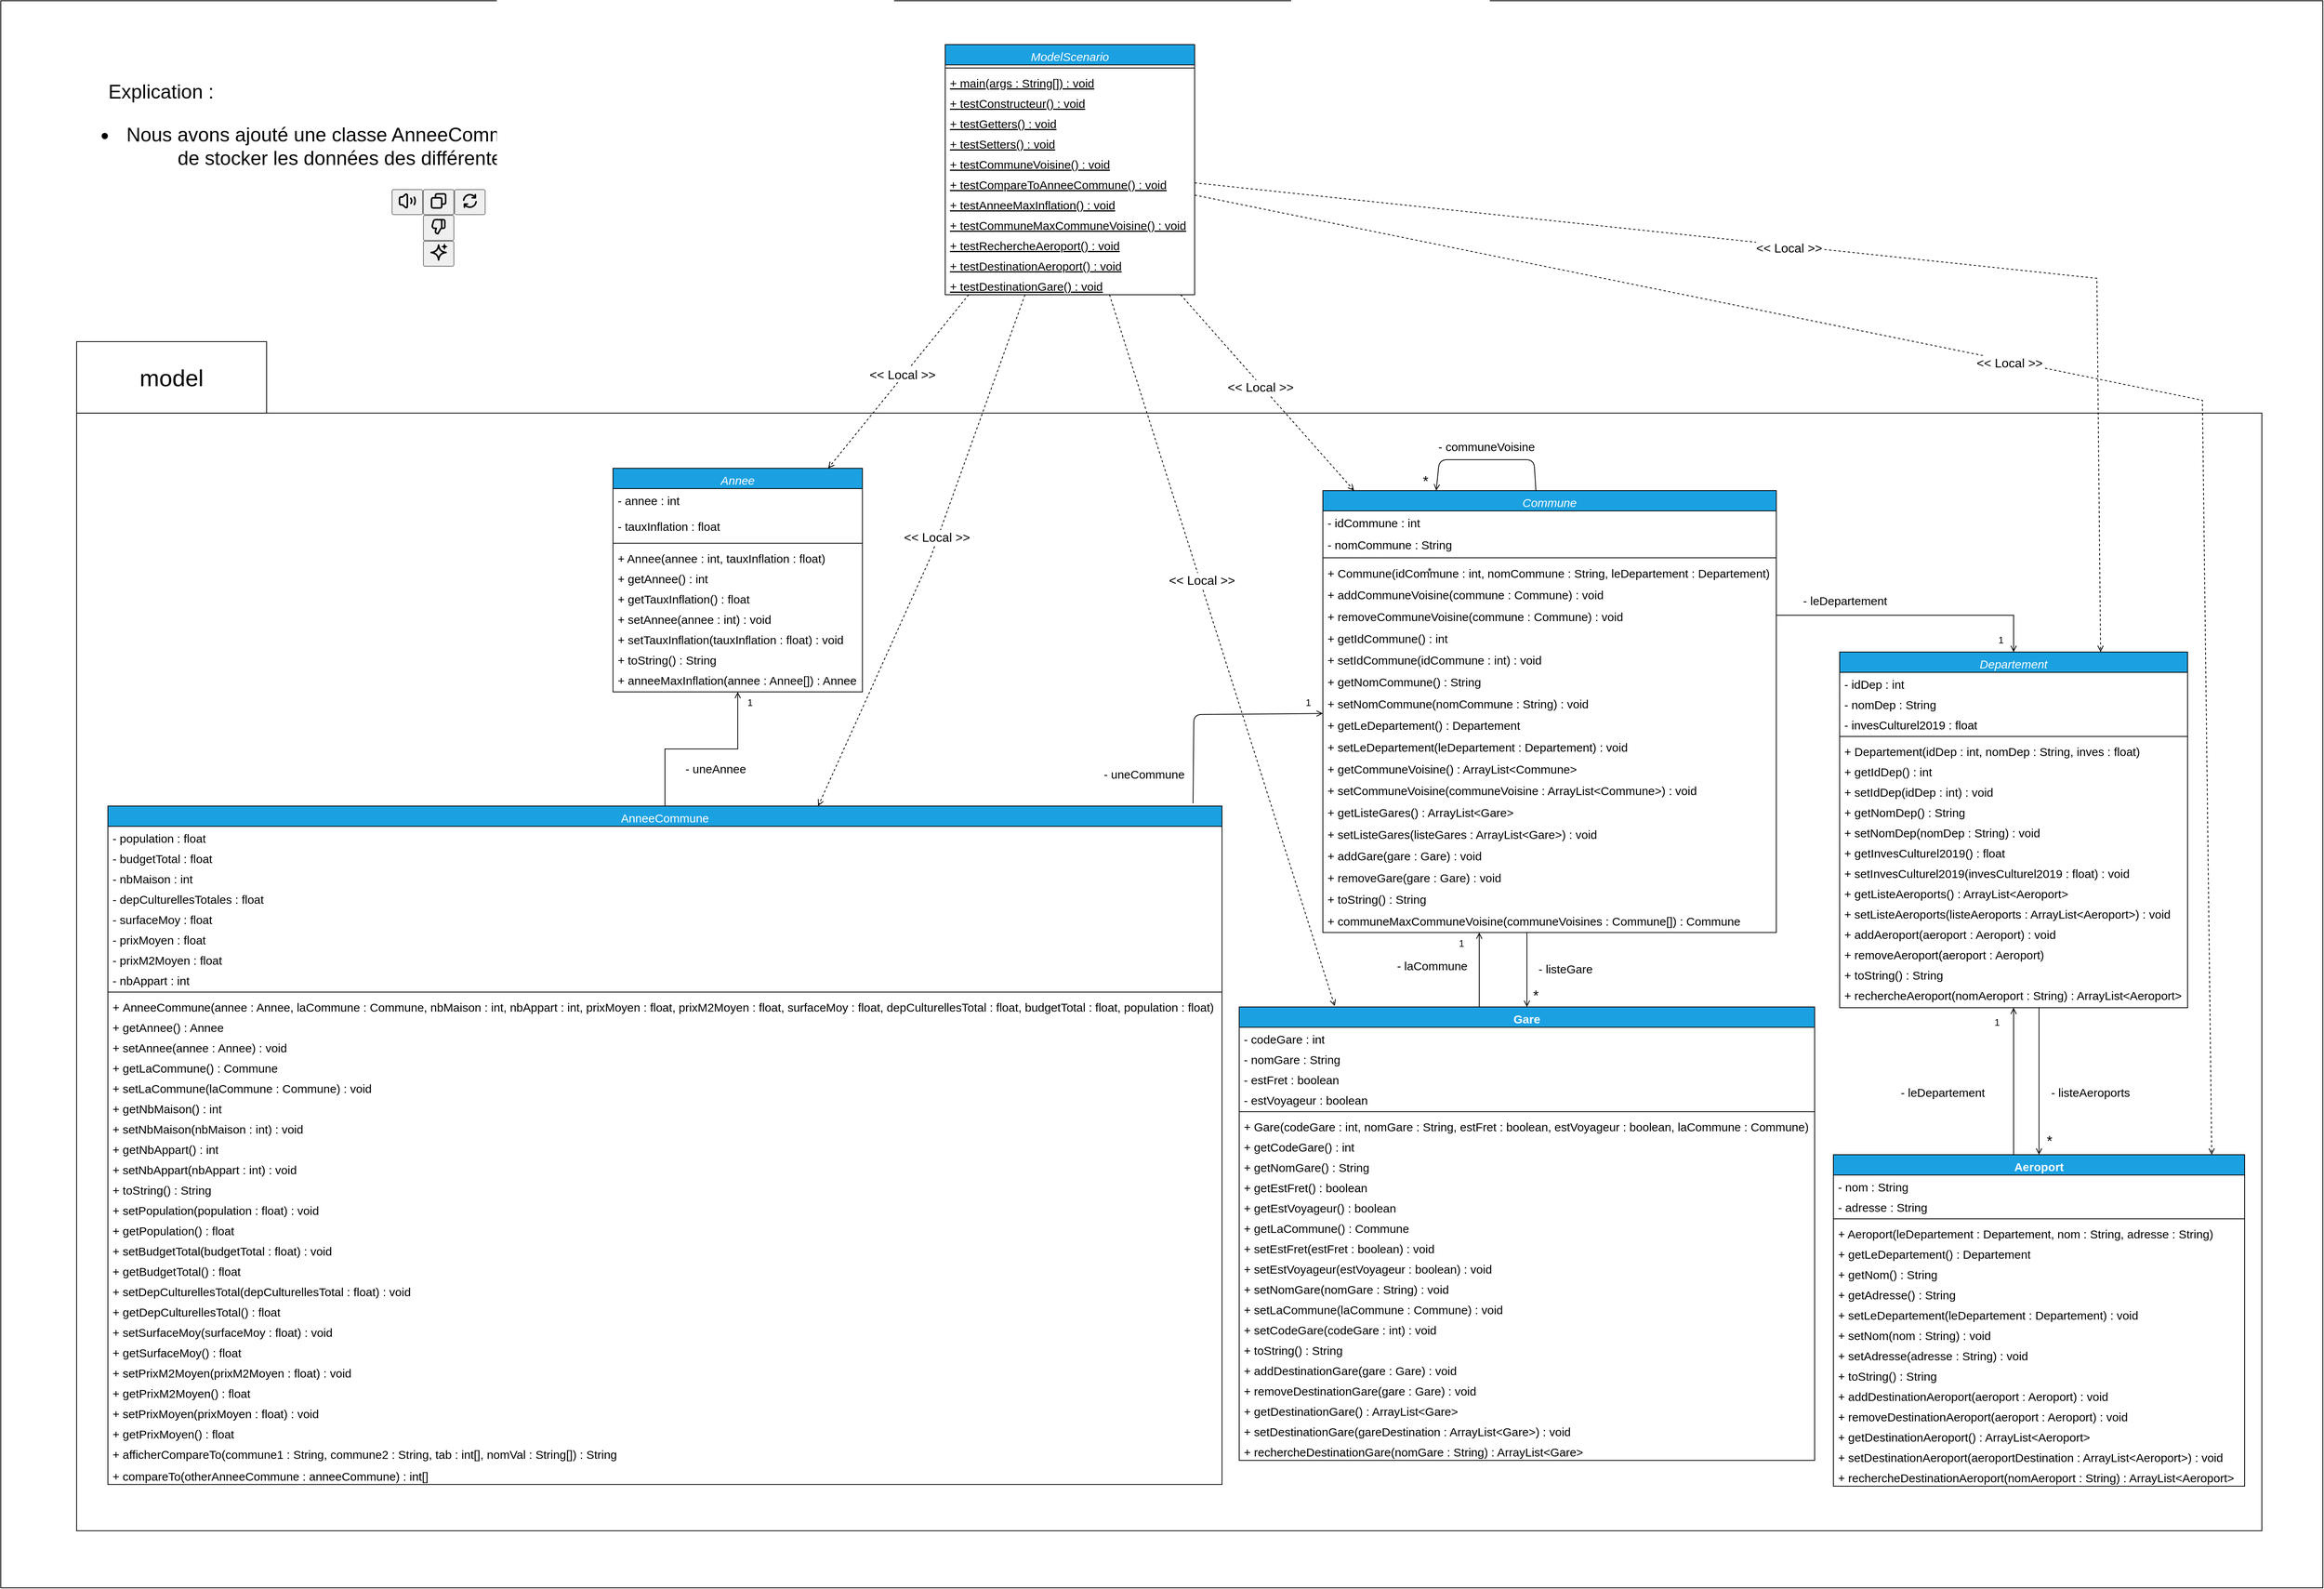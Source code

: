 <mxfile>
    <diagram id="unm-FFFXEerKT-9tM-QJ" name="Page-1">
        <mxGraphModel dx="8121" dy="1071" grid="1" gridSize="10" guides="1" tooltips="1" connect="1" arrows="1" fold="1" page="1" pageScale="1" pageWidth="850" pageHeight="1100" math="0" shadow="0">
            <root>
                <mxCell id="0"/>
                <mxCell id="1" parent="0"/>
                <mxCell id="1274" value="" style="group;movable=1;resizable=1;rotatable=1;deletable=1;editable=1;locked=0;connectable=1;shadow=0;strokeColor=default;fillColor=default;container=0;" parent="1" connectable="0" vertex="1">
                    <mxGeometry x="-5370" y="190" width="2970" height="2030" as="geometry"/>
                </mxCell>
                <mxCell id="1093" value="" style="group" parent="1" connectable="0" vertex="1">
                    <mxGeometry x="-5273" y="626" width="2795" height="1521.03" as="geometry"/>
                </mxCell>
                <mxCell id="1094" value="" style="group;movable=1;resizable=1;rotatable=1;deletable=1;editable=1;locked=0;connectable=1;shadow=0;strokeColor=default;fillColor=default;container=0;" parent="1093" connectable="0" vertex="1">
                    <mxGeometry y="91.401" width="2795" height="1429.629" as="geometry"/>
                </mxCell>
                <mxCell id="1095" value="&lt;font style=&quot;font-size: 30px;&quot;&gt;model&lt;/font&gt;" style="rounded=0;whiteSpace=wrap;html=1;" parent="1093" vertex="1">
                    <mxGeometry width="242.997" height="91.401" as="geometry"/>
                </mxCell>
                <mxCell id="1096" value="- uneCommune" style="text;html=1;align=center;verticalAlign=middle;resizable=0;points=[];autosize=1;strokeColor=none;fillColor=none;fontSize=15;" parent="1093" vertex="1">
                    <mxGeometry x="1304" y="538.408" width="121" height="30" as="geometry"/>
                </mxCell>
                <mxCell id="1097" value="- listeGare" style="text;html=1;align=center;verticalAlign=middle;resizable=0;points=[];autosize=1;fontSize=15;" parent="1093" vertex="1">
                    <mxGeometry x="1860" y="786.998" width="87" height="30" as="geometry"/>
                </mxCell>
                <mxCell id="1098" value="*" style="text;html=1;align=center;verticalAlign=middle;whiteSpace=wrap;rounded=0;fontSize=18;" parent="1093" vertex="1">
                    <mxGeometry x="1860" y="826.0" width="13" height="22.478" as="geometry"/>
                </mxCell>
                <mxCell id="1099" value="- listeAeroports" style="text;html=1;align=center;verticalAlign=middle;whiteSpace=wrap;rounded=0;fontSize=15;" parent="1093" vertex="1">
                    <mxGeometry x="2513" y="944.002" width="126" height="32.112" as="geometry"/>
                </mxCell>
                <mxCell id="1100" value="*" style="text;html=1;align=center;verticalAlign=middle;whiteSpace=wrap;rounded=0;" parent="1093" vertex="1">
                    <mxGeometry x="2497" y="1034.033" width="13" height="22.478" as="geometry"/>
                </mxCell>
                <mxCell id="1101" value="1" style="text;html=1;align=center;verticalAlign=middle;whiteSpace=wrap;rounded=0;" parent="1093" vertex="1">
                    <mxGeometry x="2450" y="859.997" width="13" height="22.478" as="geometry"/>
                </mxCell>
                <mxCell id="1102" value="- communeVoisine" style="text;html=1;align=center;verticalAlign=middle;resizable=0;points=[];autosize=1;fontSize=15;" parent="1093" vertex="1">
                    <mxGeometry x="1732" y="118.846" width="141" height="30" as="geometry"/>
                </mxCell>
                <mxCell id="1103" value="Commune" style="swimlane;fontStyle=2;align=center;verticalAlign=top;childLayout=stackLayout;horizontal=1;startSize=26;horizontalStack=0;resizeParent=1;resizeLast=0;collapsible=1;marginBottom=0;rounded=0;shadow=0;strokeWidth=1;swimlaneFillColor=default;strokeColor=default;fillColor=#1ba1e2;fontColor=#ffffff;fontSize=15;" parent="1093" vertex="1">
                    <mxGeometry x="1594" y="190.562" width="580" height="565.168" as="geometry">
                        <mxRectangle x="230" y="140" width="160" height="26" as="alternateBounds"/>
                    </mxGeometry>
                </mxCell>
                <mxCell id="1104" value="- idCommune : int" style="text;align=left;verticalAlign=top;spacingLeft=4;spacingRight=4;overflow=hidden;rotatable=0;points=[[0,0.5],[1,0.5]];portConstraint=eastwest;fontSize=15;" parent="1103" vertex="1">
                    <mxGeometry y="26" width="580" height="27.83" as="geometry"/>
                </mxCell>
                <mxCell id="1105" value="- nomCommune : String" style="text;align=left;verticalAlign=top;spacingLeft=4;spacingRight=4;overflow=hidden;rotatable=0;points=[[0,0.5],[1,0.5]];portConstraint=eastwest;rounded=0;shadow=0;html=0;fontSize=15;" parent="1103" vertex="1">
                    <mxGeometry y="53.83" width="580" height="27.83" as="geometry"/>
                </mxCell>
                <mxCell id="1106" value="" style="line;html=1;strokeWidth=1;align=left;verticalAlign=middle;spacingTop=-1;spacingLeft=3;spacingRight=3;rotatable=0;labelPosition=right;points=[];portConstraint=eastwest;" parent="1103" vertex="1">
                    <mxGeometry y="81.66" width="580" height="8.563" as="geometry"/>
                </mxCell>
                <mxCell id="1107" value="+ Commune(idCommune : int, nomCommune : String, leDepartement : Departement)&#10;" style="text;align=left;verticalAlign=top;spacingLeft=4;spacingRight=4;overflow=hidden;rotatable=0;points=[[0,0.5],[1,0.5]];portConstraint=eastwest;fontSize=15;" parent="1103" vertex="1">
                    <mxGeometry y="90.224" width="580" height="27.83" as="geometry"/>
                </mxCell>
                <mxCell id="1108" value="+ addCommuneVoisine(commune : Commune) : void&#10;" style="text;align=left;verticalAlign=top;spacingLeft=4;spacingRight=4;overflow=hidden;rotatable=0;points=[[0,0.5],[1,0.5]];portConstraint=eastwest;fontSize=15;" parent="1103" vertex="1">
                    <mxGeometry y="118.054" width="580" height="27.83" as="geometry"/>
                </mxCell>
                <mxCell id="1109" value="+ removeCommuneVoisine(commune : Commune) : void" style="text;align=left;verticalAlign=top;spacingLeft=4;spacingRight=4;overflow=hidden;rotatable=0;points=[[0,0.5],[1,0.5]];portConstraint=eastwest;fontSize=15;" parent="1103" vertex="1">
                    <mxGeometry y="145.884" width="580" height="27.83" as="geometry"/>
                </mxCell>
                <mxCell id="1110" value="+ getIdCommune() : int&#10;" style="text;align=left;verticalAlign=top;spacingLeft=4;spacingRight=4;overflow=hidden;rotatable=0;points=[[0,0.5],[1,0.5]];portConstraint=eastwest;fontSize=15;" parent="1103" vertex="1">
                    <mxGeometry y="173.714" width="580" height="27.83" as="geometry"/>
                </mxCell>
                <mxCell id="1111" value="+ setIdCommune(idCommune : int) : void&#10;" style="text;align=left;verticalAlign=top;spacingLeft=4;spacingRight=4;overflow=hidden;rotatable=0;points=[[0,0.5],[1,0.5]];portConstraint=eastwest;fontSize=15;" parent="1103" vertex="1">
                    <mxGeometry y="201.545" width="580" height="27.83" as="geometry"/>
                </mxCell>
                <mxCell id="1112" value="+ getNomCommune() : String " style="text;align=left;verticalAlign=top;spacingLeft=4;spacingRight=4;overflow=hidden;rotatable=0;points=[[0,0.5],[1,0.5]];portConstraint=eastwest;fontSize=15;" parent="1103" vertex="1">
                    <mxGeometry y="229.375" width="580" height="27.83" as="geometry"/>
                </mxCell>
                <mxCell id="1113" value="+ setNomCommune(nomCommune : String) : void " style="text;align=left;verticalAlign=top;spacingLeft=4;spacingRight=4;overflow=hidden;rotatable=0;points=[[0,0.5],[1,0.5]];portConstraint=eastwest;fontSize=15;" parent="1103" vertex="1">
                    <mxGeometry y="257.205" width="580" height="27.83" as="geometry"/>
                </mxCell>
                <mxCell id="1114" value="+ getLeDepartement() : Departement " style="text;align=left;verticalAlign=top;spacingLeft=4;spacingRight=4;overflow=hidden;rotatable=0;points=[[0,0.5],[1,0.5]];portConstraint=eastwest;fontSize=15;" parent="1103" vertex="1">
                    <mxGeometry y="285.035" width="580" height="27.83" as="geometry"/>
                </mxCell>
                <mxCell id="1115" value="+ setLeDepartement(leDepartement : Departement) : void&#10;&#10;&#10;" style="text;align=left;verticalAlign=top;spacingLeft=4;spacingRight=4;overflow=hidden;rotatable=0;points=[[0,0.5],[1,0.5]];portConstraint=eastwest;fontSize=15;" parent="1103" vertex="1">
                    <mxGeometry y="312.866" width="580" height="27.83" as="geometry"/>
                </mxCell>
                <mxCell id="1116" value="+ getCommuneVoisine() : ArrayList&lt;Commune&gt; " style="text;align=left;verticalAlign=top;spacingLeft=4;spacingRight=4;overflow=hidden;rotatable=0;points=[[0,0.5],[1,0.5]];portConstraint=eastwest;fontSize=15;" parent="1103" vertex="1">
                    <mxGeometry y="340.696" width="580" height="27.83" as="geometry"/>
                </mxCell>
                <mxCell id="1117" value="+ setCommuneVoisine(communeVoisine : ArrayList&lt;Commune&gt;) : void " style="text;align=left;verticalAlign=top;spacingLeft=4;spacingRight=4;overflow=hidden;rotatable=0;points=[[0,0.5],[1,0.5]];portConstraint=eastwest;fontSize=15;" parent="1103" vertex="1">
                    <mxGeometry y="368.526" width="580" height="27.83" as="geometry"/>
                </mxCell>
                <mxCell id="1118" value="+ getListeGares() : ArrayList&lt;Gare&gt;" style="text;align=left;verticalAlign=top;spacingLeft=4;spacingRight=4;overflow=hidden;rotatable=0;points=[[0,0.5],[1,0.5]];portConstraint=eastwest;fontSize=15;" parent="1103" vertex="1">
                    <mxGeometry y="396.356" width="580" height="27.83" as="geometry"/>
                </mxCell>
                <mxCell id="1119" value="+ setListeGares(listeGares : ArrayList&lt;Gare&gt;) : void" style="text;align=left;verticalAlign=top;spacingLeft=4;spacingRight=4;overflow=hidden;rotatable=0;points=[[0,0.5],[1,0.5]];portConstraint=eastwest;fontSize=15;" parent="1103" vertex="1">
                    <mxGeometry y="424.187" width="580" height="27.83" as="geometry"/>
                </mxCell>
                <mxCell id="1120" value="+ addGare(gare : Gare) : void" style="text;align=left;verticalAlign=top;spacingLeft=4;spacingRight=4;overflow=hidden;rotatable=0;points=[[0,0.5],[1,0.5]];portConstraint=eastwest;fontSize=15;" parent="1103" vertex="1">
                    <mxGeometry y="452.017" width="580" height="27.83" as="geometry"/>
                </mxCell>
                <mxCell id="1121" value="+ removeGare(gare : Gare) : void" style="text;align=left;verticalAlign=top;spacingLeft=4;spacingRight=4;overflow=hidden;rotatable=0;points=[[0,0.5],[1,0.5]];portConstraint=eastwest;fontSize=15;" parent="1103" vertex="1">
                    <mxGeometry y="479.847" width="580" height="27.83" as="geometry"/>
                </mxCell>
                <mxCell id="1122" value="+ toString() : String&#10;&#10;&#10;" style="text;align=left;verticalAlign=top;spacingLeft=4;spacingRight=4;overflow=hidden;rotatable=0;points=[[0,0.5],[1,0.5]];portConstraint=eastwest;fontSize=15;" parent="1103" vertex="1">
                    <mxGeometry y="507.677" width="580" height="27.83" as="geometry"/>
                </mxCell>
                <mxCell id="1123" value="+ communeMaxCommuneVoisine(communeVoisines : Commune[]) : Commune" style="text;align=left;verticalAlign=top;spacingLeft=4;spacingRight=4;overflow=hidden;rotatable=0;points=[[0,0.5],[1,0.5]];portConstraint=eastwest;fontSize=15;" parent="1103" vertex="1">
                    <mxGeometry y="535.508" width="580" height="27.83" as="geometry"/>
                </mxCell>
                <mxCell id="1124" style="edgeStyle=none;html=1;endArrow=open;endFill=0;entryX=0.25;entryY=0;entryDx=0;entryDy=0;" parent="1093" source="1103" target="1103" edge="1">
                    <mxGeometry relative="1" as="geometry">
                        <Array as="points">
                            <mxPoint x="1864" y="150.958"/>
                            <mxPoint x="1743" y="150.958"/>
                        </Array>
                        <mxPoint x="1864.04" y="202.534" as="sourcePoint"/>
                        <mxPoint x="1743.4" y="207.98" as="targetPoint"/>
                    </mxGeometry>
                </mxCell>
                <mxCell id="1125" value="*" style="text;html=1;align=center;verticalAlign=middle;whiteSpace=wrap;rounded=0;fontSize=18;" parent="1093" vertex="1">
                    <mxGeometry x="2517" y="1011.557" width="13" height="22.478" as="geometry"/>
                </mxCell>
                <mxCell id="1126" value="- leDepartement" style="text;html=1;align=center;verticalAlign=middle;whiteSpace=wrap;rounded=0;fontSize=15;" parent="1093" vertex="1">
                    <mxGeometry x="2324" y="944.002" width="126" height="32.112" as="geometry"/>
                </mxCell>
                <mxCell id="1127" value="1" style="text;html=1;align=center;verticalAlign=middle;whiteSpace=wrap;rounded=0;" parent="1093" vertex="1">
                    <mxGeometry x="2428" y="520.997" width="13" height="22.478" as="geometry"/>
                </mxCell>
                <mxCell id="1128" value="1" style="text;html=1;align=center;verticalAlign=middle;whiteSpace=wrap;rounded=0;" parent="1093" vertex="1">
                    <mxGeometry x="1569" y="450.997" width="13" height="22.478" as="geometry"/>
                </mxCell>
                <mxCell id="1129" value="1" style="text;html=1;align=center;verticalAlign=middle;whiteSpace=wrap;rounded=0;" parent="1093" vertex="1">
                    <mxGeometry x="855" y="450.997" width="13" height="22.478" as="geometry"/>
                </mxCell>
                <mxCell id="1130" value="1" style="text;html=1;align=center;verticalAlign=middle;whiteSpace=wrap;rounded=0;" parent="1093" vertex="1">
                    <mxGeometry x="1765" y="758.997" width="13" height="22.478" as="geometry"/>
                </mxCell>
                <mxCell id="1131" value="- laCommune" style="text;html=1;align=center;verticalAlign=middle;whiteSpace=wrap;rounded=0;fontSize=15;" parent="1093" vertex="1">
                    <mxGeometry x="1671" y="781.472" width="126" height="32.112" as="geometry"/>
                </mxCell>
                <mxCell id="1132" value="" style="endArrow=none;shadow=0;strokeWidth=1;rounded=0;curved=0;endFill=0;edgeStyle=elbowEdgeStyle;elbow=vertical;startArrow=open;startFill=0;" parent="1093" edge="1">
                    <mxGeometry x="0.5" y="41" relative="1" as="geometry">
                        <mxPoint x="1794" y="755.73" as="sourcePoint"/>
                        <mxPoint x="1794" y="850.97" as="targetPoint"/>
                        <mxPoint x="-40" y="32" as="offset"/>
                        <Array as="points">
                            <mxPoint x="1668" y="937.7"/>
                        </Array>
                    </mxGeometry>
                </mxCell>
                <mxCell id="1133" value="Departement" style="swimlane;fontStyle=2;align=center;verticalAlign=top;childLayout=stackLayout;horizontal=1;startSize=26;horizontalStack=0;resizeParent=1;resizeLast=0;collapsible=1;marginBottom=0;rounded=0;shadow=0;strokeWidth=1;swimlaneFillColor=default;strokeColor=default;fillColor=#1ba1e2;fontColor=#ffffff;fontSize=15;" parent="1093" vertex="1">
                    <mxGeometry x="2255" y="397" width="445" height="455" as="geometry">
                        <mxRectangle x="550" y="140" width="160" height="26" as="alternateBounds"/>
                    </mxGeometry>
                </mxCell>
                <mxCell id="1134" value="- idDep : int" style="text;align=left;verticalAlign=top;spacingLeft=4;spacingRight=4;overflow=hidden;rotatable=0;points=[[0,0.5],[1,0.5]];portConstraint=eastwest;fontSize=15;" parent="1133" vertex="1">
                    <mxGeometry y="26" width="445" height="26" as="geometry"/>
                </mxCell>
                <mxCell id="1135" value="- nomDep : String" style="text;align=left;verticalAlign=top;spacingLeft=4;spacingRight=4;overflow=hidden;rotatable=0;points=[[0,0.5],[1,0.5]];portConstraint=eastwest;rounded=0;shadow=0;html=0;fontSize=15;" parent="1133" vertex="1">
                    <mxGeometry y="52" width="445" height="26" as="geometry"/>
                </mxCell>
                <mxCell id="1136" value="- invesCulturel2019 : float" style="text;align=left;verticalAlign=top;spacingLeft=4;spacingRight=4;overflow=hidden;rotatable=0;points=[[0,0.5],[1,0.5]];portConstraint=eastwest;rounded=0;shadow=0;html=0;fontSize=15;" parent="1133" vertex="1">
                    <mxGeometry y="78" width="445" height="26" as="geometry"/>
                </mxCell>
                <mxCell id="1137" value="" style="line;strokeWidth=1;align=left;verticalAlign=middle;spacingTop=-1;spacingLeft=3;spacingRight=3;rotatable=0;labelPosition=right;points=[];portConstraint=eastwest;" parent="1133" vertex="1">
                    <mxGeometry y="104" width="445" height="8" as="geometry"/>
                </mxCell>
                <mxCell id="1138" value="+ Departement(idDep : int, nomDep : String, inves : float)&#10;" style="text;align=left;verticalAlign=top;spacingLeft=4;spacingRight=4;overflow=hidden;rotatable=0;points=[[0,0.5],[1,0.5]];portConstraint=eastwest;rounded=0;shadow=0;html=0;fontSize=15;" parent="1133" vertex="1">
                    <mxGeometry y="112" width="445" height="26" as="geometry"/>
                </mxCell>
                <mxCell id="1139" value="+ getIdDep() : int" style="text;align=left;verticalAlign=top;spacingLeft=4;spacingRight=4;overflow=hidden;rotatable=0;points=[[0,0.5],[1,0.5]];portConstraint=eastwest;rounded=0;shadow=0;html=0;fontSize=15;" parent="1133" vertex="1">
                    <mxGeometry y="138" width="445" height="26" as="geometry"/>
                </mxCell>
                <mxCell id="1140" value="+ setIdDep(idDep : int) : void&#10;" style="text;align=left;verticalAlign=top;spacingLeft=4;spacingRight=4;overflow=hidden;rotatable=0;points=[[0,0.5],[1,0.5]];portConstraint=eastwest;rounded=0;shadow=0;html=0;fontSize=15;" parent="1133" vertex="1">
                    <mxGeometry y="164" width="445" height="26" as="geometry"/>
                </mxCell>
                <mxCell id="1141" value="+ getNomDep() : String" style="text;align=left;verticalAlign=top;spacingLeft=4;spacingRight=4;overflow=hidden;rotatable=0;points=[[0,0.5],[1,0.5]];portConstraint=eastwest;rounded=0;shadow=0;html=0;fontSize=15;" parent="1133" vertex="1">
                    <mxGeometry y="190" width="445" height="26" as="geometry"/>
                </mxCell>
                <mxCell id="1142" value="+ setNomDep(nomDep : String) : void&#10;" style="text;align=left;verticalAlign=top;spacingLeft=4;spacingRight=4;overflow=hidden;rotatable=0;points=[[0,0.5],[1,0.5]];portConstraint=eastwest;rounded=0;shadow=0;html=0;fontSize=15;" parent="1133" vertex="1">
                    <mxGeometry y="216" width="445" height="26" as="geometry"/>
                </mxCell>
                <mxCell id="1143" value="+ getInvesCulturel2019() : float" style="text;align=left;verticalAlign=top;spacingLeft=4;spacingRight=4;overflow=hidden;rotatable=0;points=[[0,0.5],[1,0.5]];portConstraint=eastwest;rounded=0;shadow=0;html=0;fontSize=15;" parent="1133" vertex="1">
                    <mxGeometry y="242" width="445" height="26" as="geometry"/>
                </mxCell>
                <mxCell id="1144" value="+ setInvesCulturel2019(invesCulturel2019 : float) : void " style="text;align=left;verticalAlign=top;spacingLeft=4;spacingRight=4;overflow=hidden;rotatable=0;points=[[0,0.5],[1,0.5]];portConstraint=eastwest;rounded=0;shadow=0;html=0;fontSize=15;" parent="1133" vertex="1">
                    <mxGeometry y="268" width="445" height="26" as="geometry"/>
                </mxCell>
                <mxCell id="1145" value="+ getListeAeroports() : ArrayList&lt;Aeroport&gt;" style="text;align=left;verticalAlign=top;spacingLeft=4;spacingRight=4;overflow=hidden;rotatable=0;points=[[0,0.5],[1,0.5]];portConstraint=eastwest;rounded=0;shadow=0;html=0;fontSize=15;" parent="1133" vertex="1">
                    <mxGeometry y="294" width="445" height="26" as="geometry"/>
                </mxCell>
                <mxCell id="1146" value="+ setListeAeroports(listeAeroports : ArrayList&lt;Aeroport&gt;) : void" style="text;align=left;verticalAlign=top;spacingLeft=4;spacingRight=4;overflow=hidden;rotatable=0;points=[[0,0.5],[1,0.5]];portConstraint=eastwest;rounded=0;shadow=0;html=0;fontSize=15;" parent="1133" vertex="1">
                    <mxGeometry y="320" width="445" height="26" as="geometry"/>
                </mxCell>
                <mxCell id="1147" value="+ addAeroport(aeroport : Aeroport) : void" style="text;align=left;verticalAlign=top;spacingLeft=4;spacingRight=4;overflow=hidden;rotatable=0;points=[[0,0.5],[1,0.5]];portConstraint=eastwest;rounded=0;shadow=0;html=0;fontSize=15;" parent="1133" vertex="1">
                    <mxGeometry y="346" width="445" height="26" as="geometry"/>
                </mxCell>
                <mxCell id="1148" value="+ removeAeroport(aeroport : Aeroport)" style="text;align=left;verticalAlign=top;spacingLeft=4;spacingRight=4;overflow=hidden;rotatable=0;points=[[0,0.5],[1,0.5]];portConstraint=eastwest;rounded=0;shadow=0;html=0;fontSize=15;" parent="1133" vertex="1">
                    <mxGeometry y="372" width="445" height="26" as="geometry"/>
                </mxCell>
                <mxCell id="1149" value="+ toString() : String" style="text;align=left;verticalAlign=top;spacingLeft=4;spacingRight=4;overflow=hidden;rotatable=0;points=[[0,0.5],[1,0.5]];portConstraint=eastwest;rounded=0;shadow=0;html=0;fontSize=15;" parent="1133" vertex="1">
                    <mxGeometry y="398" width="445" height="26" as="geometry"/>
                </mxCell>
                <mxCell id="1150" value="+ rechercheAeroport(nomAeroport : String) : ArrayList&lt;Aeroport&gt;" style="text;align=left;verticalAlign=top;spacingLeft=4;spacingRight=4;overflow=hidden;rotatable=0;points=[[0,0.5],[1,0.5]];portConstraint=eastwest;rounded=0;shadow=0;html=0;fontSize=15;" parent="1133" vertex="1">
                    <mxGeometry y="424" width="445" height="26" as="geometry"/>
                </mxCell>
                <mxCell id="1151" value="" style="endArrow=open;shadow=0;strokeWidth=1;rounded=0;curved=0;endFill=1;edgeStyle=elbowEdgeStyle;elbow=vertical;" parent="1093" source="1103" target="1133" edge="1">
                    <mxGeometry x="0.5" y="41" relative="1" as="geometry">
                        <mxPoint x="2084" y="567.97" as="sourcePoint"/>
                        <mxPoint x="2244" y="567.97" as="targetPoint"/>
                        <mxPoint x="-40" y="32" as="offset"/>
                        <Array as="points">
                            <mxPoint x="2148" y="349.97"/>
                        </Array>
                    </mxGeometry>
                </mxCell>
                <mxCell id="1271" value="1" style="text;html=1;align=center;verticalAlign=middle;whiteSpace=wrap;rounded=0;" parent="1093" vertex="1">
                    <mxGeometry x="2455" y="370.997" width="13" height="22.478" as="geometry"/>
                </mxCell>
                <mxCell id="1272" value="*" style="text;html=1;align=center;verticalAlign=middle;whiteSpace=wrap;rounded=0;fontSize=18;" parent="1093" vertex="1">
                    <mxGeometry x="1719" y="168.08" width="13" height="22.478" as="geometry"/>
                </mxCell>
                <mxCell id="1152" style="edgeStyle=orthogonalEdgeStyle;rounded=0;orthogonalLoop=1;jettySize=auto;html=1;endArrow=open;endFill=0;" parent="1" source="1154" target="1191" edge="1">
                    <mxGeometry relative="1" as="geometry">
                        <mxPoint x="-4377.333" y="1213.97" as="sourcePoint"/>
                        <mxPoint x="-4427.42" y="1068.978" as="targetPoint"/>
                    </mxGeometry>
                </mxCell>
                <mxCell id="1153" value="" style="group;fontSize=14;" parent="1" connectable="0" vertex="1">
                    <mxGeometry x="-5233" y="1219.97" width="1445" height="875" as="geometry"/>
                </mxCell>
                <mxCell id="1154" value="&lt;span style=&quot;font-weight: 400; font-size: 15px;&quot;&gt;AnneeCommune&lt;/span&gt;" style="swimlane;fontStyle=1;align=center;verticalAlign=top;childLayout=stackLayout;horizontal=1;startSize=26;horizontalStack=0;resizeParent=1;resizeParentMax=0;resizeLast=0;collapsible=1;marginBottom=0;whiteSpace=wrap;html=1;swimlaneFillColor=default;strokeColor=default;fillColor=#1ba1e2;fontColor=#ffffff;container=0;fontSize=15;" parent="1153" vertex="1">
                    <mxGeometry width="1425" height="867.83" as="geometry">
                        <mxRectangle x="30" y="520" width="70" height="30" as="alternateBounds"/>
                    </mxGeometry>
                </mxCell>
                <mxCell id="1155" value="- population : float" style="text;align=left;verticalAlign=top;spacingLeft=4;spacingRight=4;overflow=hidden;rotatable=0;points=[[0,0.5],[1,0.5]];portConstraint=eastwest;rounded=0;shadow=0;html=0;container=0;fontSize=15;" parent="1154" vertex="1">
                    <mxGeometry y="26" width="1425" height="26" as="geometry"/>
                </mxCell>
                <mxCell id="1156" value="- budgetTotal : float" style="text;align=left;verticalAlign=top;spacingLeft=4;spacingRight=4;overflow=hidden;rotatable=0;points=[[0,0.5],[1,0.5]];portConstraint=eastwest;rounded=0;shadow=0;html=0;container=0;fontSize=15;" parent="1154" vertex="1">
                    <mxGeometry y="52" width="1425" height="26" as="geometry"/>
                </mxCell>
                <mxCell id="1157" value="- nbMaison : int" style="text;align=left;verticalAlign=top;spacingLeft=4;spacingRight=4;overflow=hidden;rotatable=0;points=[[0,0.5],[1,0.5]];portConstraint=eastwest;container=0;fontSize=15;" parent="1154" vertex="1">
                    <mxGeometry y="78" width="1425" height="26" as="geometry"/>
                </mxCell>
                <mxCell id="1158" value="- depCulturellesTotales : float" style="text;align=left;verticalAlign=top;spacingLeft=4;spacingRight=4;overflow=hidden;rotatable=0;points=[[0,0.5],[1,0.5]];portConstraint=eastwest;rounded=0;shadow=0;html=0;container=0;fontSize=15;" parent="1154" vertex="1">
                    <mxGeometry y="104" width="1425" height="26" as="geometry"/>
                </mxCell>
                <mxCell id="1159" value="- surfaceMoy : float" style="text;align=left;verticalAlign=top;spacingLeft=4;spacingRight=4;overflow=hidden;rotatable=0;points=[[0,0.5],[1,0.5]];portConstraint=eastwest;rounded=0;shadow=0;html=0;container=0;fontSize=15;" parent="1154" vertex="1">
                    <mxGeometry y="130" width="1425" height="26" as="geometry"/>
                </mxCell>
                <mxCell id="1160" value="- prixMoyen : float" style="text;align=left;verticalAlign=top;spacingLeft=4;spacingRight=4;overflow=hidden;rotatable=0;points=[[0,0.5],[1,0.5]];portConstraint=eastwest;rounded=0;shadow=0;html=0;container=0;fontSize=15;" parent="1154" vertex="1">
                    <mxGeometry y="156" width="1425" height="26" as="geometry"/>
                </mxCell>
                <mxCell id="1161" value="- prixM2Moyen : float" style="text;align=left;verticalAlign=top;spacingLeft=4;spacingRight=4;overflow=hidden;rotatable=0;points=[[0,0.5],[1,0.5]];portConstraint=eastwest;rounded=0;shadow=0;html=0;container=0;fontSize=15;" parent="1154" vertex="1">
                    <mxGeometry y="182" width="1425" height="26" as="geometry"/>
                </mxCell>
                <mxCell id="1162" value="- nbAppart : int" style="text;align=left;verticalAlign=top;spacingLeft=4;spacingRight=4;overflow=hidden;rotatable=0;points=[[0,0.5],[1,0.5]];portConstraint=eastwest;rounded=0;shadow=0;html=0;container=0;fontSize=15;" parent="1154" vertex="1">
                    <mxGeometry y="208" width="1425" height="26" as="geometry"/>
                </mxCell>
                <mxCell id="1163" value="" style="line;strokeWidth=1;align=left;verticalAlign=middle;spacingTop=-1;spacingLeft=3;spacingRight=3;rotatable=0;labelPosition=right;points=[];portConstraint=eastwest;container=0;" parent="1154" vertex="1">
                    <mxGeometry y="234" width="1425" height="8" as="geometry"/>
                </mxCell>
                <mxCell id="1164" value="&lt;div style=&quot;font-size: 15px;&quot;&gt;+&amp;nbsp;&lt;span style=&quot;background-color: initial; font-size: 15px;&quot;&gt;AnneeCommune(annee : Annee, laCommune : Commune, nbMaison : int, nbAppart : int, prixMoyen : float, prixM2Moyen : float, surfaceMoy : float, depCulturellesTotal : float, budgetTotal : float, population : float)&lt;/span&gt;&lt;/div&gt;&lt;div style=&quot;font-size: 15px;&quot;&gt;&lt;span style=&quot;background-color: initial; font-size: 15px;&quot;&gt;&lt;br style=&quot;font-size: 15px;&quot;&gt;&lt;/span&gt;&lt;/div&gt;" style="text;align=left;verticalAlign=top;spacingLeft=4;spacingRight=4;overflow=hidden;rotatable=0;points=[[0,0.5],[1,0.5]];portConstraint=eastwest;whiteSpace=wrap;html=1;container=0;fontSize=15;" parent="1154" vertex="1">
                    <mxGeometry y="242" width="1425" height="26" as="geometry"/>
                </mxCell>
                <mxCell id="1165" value="+ getAnnee() : Annee&lt;div style=&quot;font-size: 15px;&quot;&gt;&lt;br style=&quot;font-size: 15px;&quot;&gt;&lt;/div&gt;" style="text;align=left;verticalAlign=top;spacingLeft=4;spacingRight=4;overflow=hidden;rotatable=0;points=[[0,0.5],[1,0.5]];portConstraint=eastwest;whiteSpace=wrap;html=1;container=0;fontSize=15;" parent="1154" vertex="1">
                    <mxGeometry y="268" width="1425" height="26" as="geometry"/>
                </mxCell>
                <mxCell id="1166" value="+ setAnnee(annee : Annee) : void&amp;nbsp;" style="text;align=left;verticalAlign=top;spacingLeft=4;spacingRight=4;overflow=hidden;rotatable=0;points=[[0,0.5],[1,0.5]];portConstraint=eastwest;whiteSpace=wrap;html=1;container=0;fontSize=15;" parent="1154" vertex="1">
                    <mxGeometry y="294" width="1425" height="26" as="geometry"/>
                </mxCell>
                <mxCell id="1167" value="+ getLaCommune() : Commune&amp;nbsp;" style="text;align=left;verticalAlign=top;spacingLeft=4;spacingRight=4;overflow=hidden;rotatable=0;points=[[0,0.5],[1,0.5]];portConstraint=eastwest;whiteSpace=wrap;html=1;container=0;fontSize=15;" parent="1154" vertex="1">
                    <mxGeometry y="320" width="1425" height="26" as="geometry"/>
                </mxCell>
                <mxCell id="1168" value="+ setLaCommune(laCommune : Commune) : void&amp;nbsp;" style="text;align=left;verticalAlign=top;spacingLeft=4;spacingRight=4;overflow=hidden;rotatable=0;points=[[0,0.5],[1,0.5]];portConstraint=eastwest;whiteSpace=wrap;html=1;container=0;fontSize=15;" parent="1154" vertex="1">
                    <mxGeometry y="346" width="1425" height="26" as="geometry"/>
                </mxCell>
                <mxCell id="1169" value="+ getNbMaison() : int&amp;nbsp;" style="text;align=left;verticalAlign=top;spacingLeft=4;spacingRight=4;overflow=hidden;rotatable=0;points=[[0,0.5],[1,0.5]];portConstraint=eastwest;whiteSpace=wrap;html=1;container=0;fontSize=15;" parent="1154" vertex="1">
                    <mxGeometry y="372" width="1425" height="26" as="geometry"/>
                </mxCell>
                <mxCell id="1170" value="+ setNbMaison(nbMaison : int) : void&amp;nbsp;" style="text;align=left;verticalAlign=top;spacingLeft=4;spacingRight=4;overflow=hidden;rotatable=0;points=[[0,0.5],[1,0.5]];portConstraint=eastwest;whiteSpace=wrap;html=1;container=0;fontSize=15;" parent="1154" vertex="1">
                    <mxGeometry y="398" width="1425" height="26" as="geometry"/>
                </mxCell>
                <mxCell id="1171" value="+ getNbAppart() : int&lt;br style=&quot;font-size: 15px;&quot;&gt;&lt;div style=&quot;font-size: 15px;&quot;&gt;&lt;br style=&quot;font-size: 15px;&quot;&gt;&lt;/div&gt;" style="text;align=left;verticalAlign=top;spacingLeft=4;spacingRight=4;overflow=hidden;rotatable=0;points=[[0,0.5],[1,0.5]];portConstraint=eastwest;whiteSpace=wrap;html=1;container=0;fontSize=15;" parent="1154" vertex="1">
                    <mxGeometry y="424" width="1425" height="26" as="geometry"/>
                </mxCell>
                <mxCell id="1172" value="+ setNbAppart(nbAppart : int) : void&amp;nbsp;" style="text;align=left;verticalAlign=top;spacingLeft=4;spacingRight=4;overflow=hidden;rotatable=0;points=[[0,0.5],[1,0.5]];portConstraint=eastwest;whiteSpace=wrap;html=1;container=0;fontSize=15;" parent="1154" vertex="1">
                    <mxGeometry y="450" width="1425" height="26" as="geometry"/>
                </mxCell>
                <mxCell id="1173" value="+ toString() : String" style="text;align=left;verticalAlign=top;spacingLeft=4;spacingRight=4;overflow=hidden;rotatable=0;points=[[0,0.5],[1,0.5]];portConstraint=eastwest;whiteSpace=wrap;html=1;container=0;fontSize=15;" parent="1154" vertex="1">
                    <mxGeometry y="476" width="1425" height="26" as="geometry"/>
                </mxCell>
                <mxCell id="1174" value="+ setPopulation(population : float) : void&amp;nbsp;" style="text;align=left;verticalAlign=top;spacingLeft=4;spacingRight=4;overflow=hidden;rotatable=0;points=[[0,0.5],[1,0.5]];portConstraint=eastwest;whiteSpace=wrap;html=1;container=0;fontSize=15;" parent="1154" vertex="1">
                    <mxGeometry y="502" width="1425" height="26" as="geometry"/>
                </mxCell>
                <mxCell id="1175" value="+ getPopulation() : float&amp;nbsp;" style="text;align=left;verticalAlign=top;spacingLeft=4;spacingRight=4;overflow=hidden;rotatable=0;points=[[0,0.5],[1,0.5]];portConstraint=eastwest;whiteSpace=wrap;html=1;container=0;fontSize=15;" parent="1154" vertex="1">
                    <mxGeometry y="528" width="1425" height="26" as="geometry"/>
                </mxCell>
                <mxCell id="1176" value="+ setBudgetTotal(budgetTotal : float) : void&amp;nbsp;" style="text;align=left;verticalAlign=top;spacingLeft=4;spacingRight=4;overflow=hidden;rotatable=0;points=[[0,0.5],[1,0.5]];portConstraint=eastwest;whiteSpace=wrap;html=1;container=0;fontSize=15;" parent="1154" vertex="1">
                    <mxGeometry y="554" width="1425" height="26" as="geometry"/>
                </mxCell>
                <mxCell id="1177" value="+ getBudgetTotal() : float&amp;nbsp;" style="text;align=left;verticalAlign=top;spacingLeft=4;spacingRight=4;overflow=hidden;rotatable=0;points=[[0,0.5],[1,0.5]];portConstraint=eastwest;whiteSpace=wrap;html=1;container=0;fontSize=15;" parent="1154" vertex="1">
                    <mxGeometry y="580" width="1425" height="26" as="geometry"/>
                </mxCell>
                <mxCell id="1178" value="+ setDepCulturellesTotal(depCulturellesTotal : float) : void&amp;nbsp;" style="text;align=left;verticalAlign=top;spacingLeft=4;spacingRight=4;overflow=hidden;rotatable=0;points=[[0,0.5],[1,0.5]];portConstraint=eastwest;whiteSpace=wrap;html=1;container=0;fontSize=15;" parent="1154" vertex="1">
                    <mxGeometry y="606" width="1425" height="26" as="geometry"/>
                </mxCell>
                <mxCell id="1179" value="+ getDepCulturellesTotal() : float&amp;nbsp;" style="text;align=left;verticalAlign=top;spacingLeft=4;spacingRight=4;overflow=hidden;rotatable=0;points=[[0,0.5],[1,0.5]];portConstraint=eastwest;whiteSpace=wrap;html=1;container=0;fontSize=15;" parent="1154" vertex="1">
                    <mxGeometry y="632" width="1425" height="26" as="geometry"/>
                </mxCell>
                <mxCell id="1180" value="+ setSurfaceMoy(surfaceMoy : float) : void&amp;nbsp;" style="text;align=left;verticalAlign=top;spacingLeft=4;spacingRight=4;overflow=hidden;rotatable=0;points=[[0,0.5],[1,0.5]];portConstraint=eastwest;whiteSpace=wrap;html=1;container=0;fontSize=15;" parent="1154" vertex="1">
                    <mxGeometry y="658" width="1425" height="26" as="geometry"/>
                </mxCell>
                <mxCell id="1181" value="+ getSurfaceMoy() : float&amp;nbsp;" style="text;align=left;verticalAlign=top;spacingLeft=4;spacingRight=4;overflow=hidden;rotatable=0;points=[[0,0.5],[1,0.5]];portConstraint=eastwest;whiteSpace=wrap;html=1;container=0;fontSize=15;" parent="1154" vertex="1">
                    <mxGeometry y="684" width="1425" height="26" as="geometry"/>
                </mxCell>
                <mxCell id="1182" value="+ setPrixM2Moyen(prixM2Moyen : float) : void&amp;nbsp;" style="text;align=left;verticalAlign=top;spacingLeft=4;spacingRight=4;overflow=hidden;rotatable=0;points=[[0,0.5],[1,0.5]];portConstraint=eastwest;whiteSpace=wrap;html=1;container=0;fontSize=15;" parent="1154" vertex="1">
                    <mxGeometry y="710" width="1425" height="26" as="geometry"/>
                </mxCell>
                <mxCell id="1183" value="+ getPrixM2Moyen() : float&amp;nbsp;" style="text;align=left;verticalAlign=top;spacingLeft=4;spacingRight=4;overflow=hidden;rotatable=0;points=[[0,0.5],[1,0.5]];portConstraint=eastwest;whiteSpace=wrap;html=1;container=0;fontSize=15;" parent="1154" vertex="1">
                    <mxGeometry y="736" width="1425" height="26" as="geometry"/>
                </mxCell>
                <mxCell id="1184" value="+ setPrixMoyen(prixMoyen : float) : void&amp;nbsp;" style="text;align=left;verticalAlign=top;spacingLeft=4;spacingRight=4;overflow=hidden;rotatable=0;points=[[0,0.5],[1,0.5]];portConstraint=eastwest;whiteSpace=wrap;html=1;container=0;fontSize=15;" parent="1154" vertex="1">
                    <mxGeometry y="762" width="1425" height="26" as="geometry"/>
                </mxCell>
                <mxCell id="1185" value="+ getPrixMoyen() : float&amp;nbsp;" style="text;align=left;verticalAlign=top;spacingLeft=4;spacingRight=4;overflow=hidden;rotatable=0;points=[[0,0.5],[1,0.5]];portConstraint=eastwest;whiteSpace=wrap;html=1;container=0;fontSize=15;" parent="1154" vertex="1">
                    <mxGeometry y="788" width="1425" height="26" as="geometry"/>
                </mxCell>
                <mxCell id="1186" value="+ afficherCompareTo(commune1 : String, commune2 : String, tab : int[], nomVal : String[]) : String" style="text;align=left;verticalAlign=top;spacingLeft=4;spacingRight=4;overflow=hidden;rotatable=0;points=[[0,0.5],[1,0.5]];portConstraint=eastwest;whiteSpace=wrap;html=1;container=0;fontSize=15;" parent="1154" vertex="1">
                    <mxGeometry y="814" width="1425" height="27.83" as="geometry"/>
                </mxCell>
                <mxCell id="1187" value="+ compareTo(otherAnneeCommune : anneeCommune) : int[]&amp;nbsp;" style="text;align=left;verticalAlign=top;spacingLeft=4;spacingRight=4;overflow=hidden;rotatable=0;points=[[0,0.5],[1,0.5]];portConstraint=eastwest;whiteSpace=wrap;html=1;container=0;fontSize=15;" parent="1154" vertex="1">
                    <mxGeometry y="841.83" width="1425" height="26" as="geometry"/>
                </mxCell>
                <mxCell id="1188" value="" style="endArrow=none;shadow=0;strokeWidth=1;rounded=0;curved=0;endFill=0;edgeStyle=elbowEdgeStyle;elbow=vertical;startArrow=open;startFill=0;" parent="1" source="1228" target="1133" edge="1">
                    <mxGeometry x="0.5" y="41" relative="1" as="geometry">
                        <mxPoint x="-2900" y="1407.97" as="sourcePoint"/>
                        <mxPoint x="-2902" y="1511.97" as="targetPoint"/>
                        <mxPoint x="-40" y="32" as="offset"/>
                        <Array as="points">
                            <mxPoint x="-2873" y="1691.97"/>
                        </Array>
                    </mxGeometry>
                </mxCell>
                <mxCell id="1189" style="edgeStyle=orthogonalEdgeStyle;rounded=0;orthogonalLoop=1;jettySize=auto;html=1;endArrow=none;endFill=0;startArrow=open;startFill=0;" parent="1" source="1205" target="1103" edge="1">
                    <mxGeometry relative="1" as="geometry">
                        <Array as="points">
                            <mxPoint x="-3389" y="1538.97"/>
                            <mxPoint x="-3389" y="1538.97"/>
                        </Array>
                    </mxGeometry>
                </mxCell>
                <mxCell id="1190" style="edgeStyle=none;html=1;endArrow=open;endFill=0;exitX=0.974;exitY=-0.004;exitDx=0;exitDy=0;exitPerimeter=0;" parent="1" source="1154" target="1103" edge="1">
                    <mxGeometry relative="1" as="geometry">
                        <Array as="points">
                            <mxPoint x="-3844" y="1103"/>
                        </Array>
                    </mxGeometry>
                </mxCell>
                <mxCell id="1191" value="Annee" style="swimlane;fontStyle=2;align=center;verticalAlign=top;childLayout=stackLayout;horizontal=1;startSize=26;horizontalStack=0;resizeParent=1;resizeLast=0;collapsible=1;marginBottom=0;rounded=0;shadow=0;strokeWidth=1;swimlaneFillColor=default;strokeColor=default;fillColor=#1ba1e2;fontColor=#ffffff;fontSize=15;" parent="1" vertex="1">
                    <mxGeometry x="-4586.92" y="787.97" width="319" height="286.03" as="geometry">
                        <mxRectangle x="550" y="140" width="160" height="26" as="alternateBounds"/>
                    </mxGeometry>
                </mxCell>
                <mxCell id="1192" value="- annee : int" style="text;align=left;verticalAlign=top;spacingLeft=4;spacingRight=4;overflow=hidden;rotatable=0;points=[[0,0.5],[1,0.5]];portConstraint=eastwest;fontSize=15;" parent="1191" vertex="1">
                    <mxGeometry y="26" width="319" height="32.952" as="geometry"/>
                </mxCell>
                <mxCell id="1193" value="- tauxInflation : float" style="text;align=left;verticalAlign=top;spacingLeft=4;spacingRight=4;overflow=hidden;rotatable=0;points=[[0,0.5],[1,0.5]];portConstraint=eastwest;rounded=0;shadow=0;html=0;fontSize=15;" parent="1191" vertex="1">
                    <mxGeometry y="58.952" width="319" height="32.952" as="geometry"/>
                </mxCell>
                <mxCell id="1194" value="" style="line;strokeWidth=1;align=left;verticalAlign=middle;spacingTop=-1;spacingLeft=3;spacingRight=3;rotatable=0;labelPosition=right;points=[];portConstraint=eastwest;" parent="1191" vertex="1">
                    <mxGeometry y="91.904" width="319" height="8" as="geometry"/>
                </mxCell>
                <mxCell id="1195" value="+ Annee(annee : int, tauxInflation : float) " style="text;align=left;verticalAlign=top;spacingLeft=4;spacingRight=4;overflow=hidden;rotatable=0;points=[[0,0.5],[1,0.5]];portConstraint=eastwest;rounded=0;shadow=0;html=0;fontSize=15;" parent="1191" vertex="1">
                    <mxGeometry y="99.904" width="319" height="26" as="geometry"/>
                </mxCell>
                <mxCell id="1196" value="+ getAnnee() : int&#10;" style="text;align=left;verticalAlign=top;spacingLeft=4;spacingRight=4;overflow=hidden;rotatable=0;points=[[0,0.5],[1,0.5]];portConstraint=eastwest;rounded=0;shadow=0;html=0;fontSize=15;" parent="1191" vertex="1">
                    <mxGeometry y="125.904" width="319" height="26" as="geometry"/>
                </mxCell>
                <mxCell id="1197" value="+ getTauxInflation() : float " style="text;align=left;verticalAlign=top;spacingLeft=4;spacingRight=4;overflow=hidden;rotatable=0;points=[[0,0.5],[1,0.5]];portConstraint=eastwest;rounded=0;shadow=0;html=0;fontSize=15;" parent="1191" vertex="1">
                    <mxGeometry y="151.904" width="319" height="26" as="geometry"/>
                </mxCell>
                <mxCell id="1198" value="+ setAnnee(annee : int) : void&#10;" style="text;align=left;verticalAlign=top;spacingLeft=4;spacingRight=4;overflow=hidden;rotatable=0;points=[[0,0.5],[1,0.5]];portConstraint=eastwest;rounded=0;shadow=0;html=0;fontSize=15;" parent="1191" vertex="1">
                    <mxGeometry y="177.904" width="319" height="26" as="geometry"/>
                </mxCell>
                <mxCell id="1199" value="+ setTauxInflation(tauxInflation : float) : void " style="text;align=left;verticalAlign=top;spacingLeft=4;spacingRight=4;overflow=hidden;rotatable=0;points=[[0,0.5],[1,0.5]];portConstraint=eastwest;rounded=0;shadow=0;html=0;fontSize=15;" parent="1191" vertex="1">
                    <mxGeometry y="203.904" width="319" height="26" as="geometry"/>
                </mxCell>
                <mxCell id="1200" value="+ toString() : String" style="text;align=left;verticalAlign=top;spacingLeft=4;spacingRight=4;overflow=hidden;rotatable=0;points=[[0,0.5],[1,0.5]];portConstraint=eastwest;rounded=0;shadow=0;html=0;fontSize=15;" parent="1191" vertex="1">
                    <mxGeometry y="229.904" width="319" height="26" as="geometry"/>
                </mxCell>
                <mxCell id="1201" value="+ anneeMaxInflation(annee : Annee[]) : Annee" style="text;align=left;verticalAlign=top;spacingLeft=4;spacingRight=4;overflow=hidden;rotatable=0;points=[[0,0.5],[1,0.5]];portConstraint=eastwest;rounded=0;shadow=0;html=0;fontSize=15;" parent="1191" vertex="1">
                    <mxGeometry y="255.904" width="319" height="26" as="geometry"/>
                </mxCell>
                <mxCell id="1202" value="- leDepartement" style="text;html=1;align=center;verticalAlign=middle;whiteSpace=wrap;rounded=0;fontSize=15;" parent="1" vertex="1">
                    <mxGeometry x="-3078" y="937.97" width="134" height="38.02" as="geometry"/>
                </mxCell>
                <mxCell id="1203" value="*" style="text;html=1;align=center;verticalAlign=middle;whiteSpace=wrap;rounded=0;" parent="1" vertex="1">
                    <mxGeometry x="-3549" y="909.97" width="13" height="21" as="geometry"/>
                </mxCell>
                <mxCell id="1204" value="- uneAnnee" style="text;html=1;align=center;verticalAlign=middle;resizable=0;points=[];autosize=1;strokeColor=none;fillColor=none;fontSize=15;" parent="1" vertex="1">
                    <mxGeometry x="-4504" y="1156.968" width="96" height="30" as="geometry"/>
                </mxCell>
                <mxCell id="1205" value="Gare" style="swimlane;fontStyle=1;align=center;verticalAlign=top;childLayout=stackLayout;horizontal=1;startSize=26;horizontalStack=0;resizeParent=1;resizeParentMax=0;resizeLast=0;collapsible=1;marginBottom=0;whiteSpace=wrap;html=1;swimlaneFillColor=default;strokeColor=default;fillColor=#1ba1e2;fontColor=#ffffff;movable=1;resizable=1;rotatable=1;deletable=1;editable=1;connectable=1;fontSize=15;" parent="1" vertex="1">
                    <mxGeometry x="-3786" y="1476.97" width="736" height="580" as="geometry"/>
                </mxCell>
                <mxCell id="1206" value="- codeGare : int" style="text;align=left;verticalAlign=top;spacingLeft=4;spacingRight=4;overflow=hidden;rotatable=0;points=[[0,0.5],[1,0.5]];portConstraint=eastwest;whiteSpace=wrap;html=1;fontSize=15;" parent="1205" vertex="1">
                    <mxGeometry y="26" width="736" height="26" as="geometry"/>
                </mxCell>
                <mxCell id="1207" value="- nomGare : String" style="text;align=left;verticalAlign=top;spacingLeft=4;spacingRight=4;overflow=hidden;rotatable=0;points=[[0,0.5],[1,0.5]];portConstraint=eastwest;whiteSpace=wrap;html=1;fontSize=15;" parent="1205" vertex="1">
                    <mxGeometry y="52" width="736" height="26" as="geometry"/>
                </mxCell>
                <mxCell id="1208" value="&lt;div style=&quot;font-size: 15px;&quot;&gt;- estFret : boolean&lt;/div&gt;" style="text;align=left;verticalAlign=top;spacingLeft=4;spacingRight=4;overflow=hidden;rotatable=0;points=[[0,0.5],[1,0.5]];portConstraint=eastwest;whiteSpace=wrap;html=1;fontSize=15;" parent="1205" vertex="1">
                    <mxGeometry y="78" width="736" height="26" as="geometry"/>
                </mxCell>
                <mxCell id="1209" value="&lt;div style=&quot;font-size: 15px;&quot;&gt;- estVoyageur : boolean&lt;/div&gt;" style="text;align=left;verticalAlign=top;spacingLeft=4;spacingRight=4;overflow=hidden;rotatable=0;points=[[0,0.5],[1,0.5]];portConstraint=eastwest;whiteSpace=wrap;html=1;fontSize=15;" parent="1205" vertex="1">
                    <mxGeometry y="104" width="736" height="26" as="geometry"/>
                </mxCell>
                <mxCell id="1210" value="" style="line;strokeWidth=1;align=left;verticalAlign=middle;spacingTop=-1;spacingLeft=3;spacingRight=3;rotatable=0;labelPosition=right;points=[];portConstraint=eastwest;" parent="1205" vertex="1">
                    <mxGeometry y="130" width="736" height="8" as="geometry"/>
                </mxCell>
                <mxCell id="1211" value="+ Gare(codeGare : int, nomGare : String, estFret : boolean, estVoyageur : boolean, laCommune : Commune)&lt;br style=&quot;font-size: 15px;&quot;&gt;" style="text;align=left;verticalAlign=top;spacingLeft=4;spacingRight=4;overflow=hidden;rotatable=0;points=[[0,0.5],[1,0.5]];portConstraint=eastwest;whiteSpace=wrap;html=1;fontSize=15;" parent="1205" vertex="1">
                    <mxGeometry y="138" width="736" height="26" as="geometry"/>
                </mxCell>
                <mxCell id="1212" value="&lt;div style=&quot;font-size: 15px;&quot;&gt;+ getCodeGare() : int&lt;br style=&quot;font-size: 15px;&quot;&gt;&lt;/div&gt;" style="text;align=left;verticalAlign=top;spacingLeft=4;spacingRight=4;overflow=hidden;rotatable=0;points=[[0,0.5],[1,0.5]];portConstraint=eastwest;whiteSpace=wrap;html=1;fontSize=15;" parent="1205" vertex="1">
                    <mxGeometry y="164" width="736" height="26" as="geometry"/>
                </mxCell>
                <mxCell id="1213" value="&lt;div style=&quot;font-size: 15px;&quot;&gt;+ getNomGare() : String&lt;br style=&quot;font-size: 15px;&quot;&gt;&lt;/div&gt;" style="text;align=left;verticalAlign=top;spacingLeft=4;spacingRight=4;overflow=hidden;rotatable=0;points=[[0,0.5],[1,0.5]];portConstraint=eastwest;whiteSpace=wrap;html=1;fontSize=15;" parent="1205" vertex="1">
                    <mxGeometry y="190" width="736" height="26" as="geometry"/>
                </mxCell>
                <mxCell id="1214" value="&lt;div style=&quot;font-size: 15px;&quot;&gt;+ getEstFret() : boolean&lt;br style=&quot;font-size: 15px;&quot;&gt;&lt;/div&gt;" style="text;align=left;verticalAlign=top;spacingLeft=4;spacingRight=4;overflow=hidden;rotatable=0;points=[[0,0.5],[1,0.5]];portConstraint=eastwest;whiteSpace=wrap;html=1;fontSize=15;" parent="1205" vertex="1">
                    <mxGeometry y="216" width="736" height="26" as="geometry"/>
                </mxCell>
                <mxCell id="1215" value="&lt;div style=&quot;font-size: 15px;&quot;&gt;+ getEstVoyageur() : boolean&lt;br style=&quot;font-size: 15px;&quot;&gt;&lt;/div&gt;" style="text;align=left;verticalAlign=top;spacingLeft=4;spacingRight=4;overflow=hidden;rotatable=0;points=[[0,0.5],[1,0.5]];portConstraint=eastwest;whiteSpace=wrap;html=1;fontSize=15;" parent="1205" vertex="1">
                    <mxGeometry y="242" width="736" height="26" as="geometry"/>
                </mxCell>
                <mxCell id="1216" value="+ getLaCommune() : Commune&lt;br style=&quot;font-size: 15px;&quot;&gt;" style="text;align=left;verticalAlign=top;spacingLeft=4;spacingRight=4;overflow=hidden;rotatable=0;points=[[0,0.5],[1,0.5]];portConstraint=eastwest;whiteSpace=wrap;html=1;fontSize=15;" parent="1205" vertex="1">
                    <mxGeometry y="268" width="736" height="26" as="geometry"/>
                </mxCell>
                <mxCell id="1217" value="+ setEstFret(estFret : boolean) : void&lt;br style=&quot;font-size: 15px;&quot;&gt;" style="text;align=left;verticalAlign=top;spacingLeft=4;spacingRight=4;overflow=hidden;rotatable=0;points=[[0,0.5],[1,0.5]];portConstraint=eastwest;whiteSpace=wrap;html=1;fontSize=15;" parent="1205" vertex="1">
                    <mxGeometry y="294" width="736" height="26" as="geometry"/>
                </mxCell>
                <mxCell id="1218" value="+ setEstVoyageur(estVoyageur : boolean) : void&lt;br style=&quot;font-size: 15px;&quot;&gt;" style="text;align=left;verticalAlign=top;spacingLeft=4;spacingRight=4;overflow=hidden;rotatable=0;points=[[0,0.5],[1,0.5]];portConstraint=eastwest;whiteSpace=wrap;html=1;fontSize=15;" parent="1205" vertex="1">
                    <mxGeometry y="320" width="736" height="26" as="geometry"/>
                </mxCell>
                <mxCell id="1219" value="+ setNomGare(nomGare : String) : void&lt;br style=&quot;font-size: 15px;&quot;&gt;" style="text;align=left;verticalAlign=top;spacingLeft=4;spacingRight=4;overflow=hidden;rotatable=0;points=[[0,0.5],[1,0.5]];portConstraint=eastwest;whiteSpace=wrap;html=1;fontSize=15;" parent="1205" vertex="1">
                    <mxGeometry y="346" width="736" height="26" as="geometry"/>
                </mxCell>
                <mxCell id="1220" value="+ setLaCommune(laCommune : Commune) : void&lt;br style=&quot;font-size: 15px;&quot;&gt;" style="text;align=left;verticalAlign=top;spacingLeft=4;spacingRight=4;overflow=hidden;rotatable=0;points=[[0,0.5],[1,0.5]];portConstraint=eastwest;whiteSpace=wrap;html=1;fontSize=15;" parent="1205" vertex="1">
                    <mxGeometry y="372" width="736" height="26" as="geometry"/>
                </mxCell>
                <mxCell id="1221" value="+ setCodeGare(codeGare : int) : void&amp;nbsp;" style="text;align=left;verticalAlign=top;spacingLeft=4;spacingRight=4;overflow=hidden;rotatable=0;points=[[0,0.5],[1,0.5]];portConstraint=eastwest;whiteSpace=wrap;html=1;fontSize=15;" parent="1205" vertex="1">
                    <mxGeometry y="398" width="736" height="26" as="geometry"/>
                </mxCell>
                <mxCell id="1222" value="+ toString() : String" style="text;align=left;verticalAlign=top;spacingLeft=4;spacingRight=4;overflow=hidden;rotatable=0;points=[[0,0.5],[1,0.5]];portConstraint=eastwest;whiteSpace=wrap;html=1;fontSize=15;" parent="1205" vertex="1">
                    <mxGeometry y="424" width="736" height="26" as="geometry"/>
                </mxCell>
                <mxCell id="1223" value="+ addDestinationGare(gare : Gare) : void" style="text;align=left;verticalAlign=top;spacingLeft=4;spacingRight=4;overflow=hidden;rotatable=0;points=[[0,0.5],[1,0.5]];portConstraint=eastwest;whiteSpace=wrap;html=1;fontSize=15;" parent="1205" vertex="1">
                    <mxGeometry y="450" width="736" height="26" as="geometry"/>
                </mxCell>
                <mxCell id="1224" value="+ removeDestinationGare(gare : Gare) : void" style="text;align=left;verticalAlign=top;spacingLeft=4;spacingRight=4;overflow=hidden;rotatable=0;points=[[0,0.5],[1,0.5]];portConstraint=eastwest;whiteSpace=wrap;html=1;fontSize=15;" parent="1205" vertex="1">
                    <mxGeometry y="476" width="736" height="26" as="geometry"/>
                </mxCell>
                <mxCell id="1225" value="+ getDestinationGare() : ArrayList&amp;lt;Gare&amp;gt;" style="text;align=left;verticalAlign=top;spacingLeft=4;spacingRight=4;overflow=hidden;rotatable=0;points=[[0,0.5],[1,0.5]];portConstraint=eastwest;whiteSpace=wrap;html=1;fontSize=15;" parent="1205" vertex="1">
                    <mxGeometry y="502" width="736" height="26" as="geometry"/>
                </mxCell>
                <mxCell id="1226" value="+ setDestinationGare(gareDestination : ArrayList&amp;lt;Gare&amp;gt;) : void" style="text;align=left;verticalAlign=top;spacingLeft=4;spacingRight=4;overflow=hidden;rotatable=0;points=[[0,0.5],[1,0.5]];portConstraint=eastwest;whiteSpace=wrap;html=1;fontSize=15;" parent="1205" vertex="1">
                    <mxGeometry y="528" width="736" height="26" as="geometry"/>
                </mxCell>
                <mxCell id="1227" value="+ rechercheDestinationGare(nomGare : String) : ArrayList&amp;lt;Gare&amp;gt;" style="text;align=left;verticalAlign=top;spacingLeft=4;spacingRight=4;overflow=hidden;rotatable=0;points=[[0,0.5],[1,0.5]];portConstraint=eastwest;whiteSpace=wrap;html=1;fontSize=15;" parent="1205" vertex="1">
                    <mxGeometry y="554" width="736" height="26" as="geometry"/>
                </mxCell>
                <mxCell id="1228" value="Aeroport" style="swimlane;fontStyle=1;align=center;verticalAlign=top;childLayout=stackLayout;horizontal=1;startSize=26;horizontalStack=0;resizeParent=1;resizeParentMax=0;resizeLast=0;collapsible=1;marginBottom=0;whiteSpace=wrap;html=1;swimlaneFillColor=default;strokeColor=default;fillColor=#1ba1e2;fontColor=#ffffff;fontSize=15;" parent="1" vertex="1">
                    <mxGeometry x="-3026" y="1665.97" width="526" height="424" as="geometry">
                        <mxRectangle x="30" y="520" width="70" height="30" as="alternateBounds"/>
                    </mxGeometry>
                </mxCell>
                <mxCell id="1229" value="- nom : String" style="text;align=left;verticalAlign=top;spacingLeft=4;spacingRight=4;overflow=hidden;rotatable=0;points=[[0,0.5],[1,0.5]];portConstraint=eastwest;whiteSpace=wrap;html=1;fontSize=15;" parent="1228" vertex="1">
                    <mxGeometry y="26" width="526" height="26" as="geometry"/>
                </mxCell>
                <mxCell id="1230" value="- adresse : String" style="text;align=left;verticalAlign=top;spacingLeft=4;spacingRight=4;overflow=hidden;rotatable=0;points=[[0,0.5],[1,0.5]];portConstraint=eastwest;whiteSpace=wrap;html=1;fontSize=15;" parent="1228" vertex="1">
                    <mxGeometry y="52" width="526" height="26" as="geometry"/>
                </mxCell>
                <mxCell id="1231" value="" style="line;strokeWidth=1;align=left;verticalAlign=middle;spacingTop=-1;spacingLeft=3;spacingRight=3;rotatable=0;labelPosition=right;points=[];portConstraint=eastwest;" parent="1228" vertex="1">
                    <mxGeometry y="78" width="526" height="8" as="geometry"/>
                </mxCell>
                <mxCell id="1232" value="&lt;div style=&quot;font-size: 15px;&quot;&gt;+ Aeroport(leDepartement : Departement, nom : String, adresse : String)&lt;br style=&quot;font-size: 15px;&quot;&gt;&lt;/div&gt;" style="text;align=left;verticalAlign=top;spacingLeft=4;spacingRight=4;overflow=hidden;rotatable=0;points=[[0,0.5],[1,0.5]];portConstraint=eastwest;whiteSpace=wrap;html=1;fontSize=15;" parent="1228" vertex="1">
                    <mxGeometry y="86" width="526" height="26" as="geometry"/>
                </mxCell>
                <mxCell id="1233" value="&lt;div style=&quot;font-size: 15px;&quot;&gt;+ getLeDepartement() : Departement&lt;br style=&quot;font-size: 15px;&quot;&gt;&lt;/div&gt;" style="text;align=left;verticalAlign=top;spacingLeft=4;spacingRight=4;overflow=hidden;rotatable=0;points=[[0,0.5],[1,0.5]];portConstraint=eastwest;whiteSpace=wrap;html=1;fontSize=15;" parent="1228" vertex="1">
                    <mxGeometry y="112" width="526" height="26" as="geometry"/>
                </mxCell>
                <mxCell id="1234" value="+ getNom() : String&lt;br style=&quot;font-size: 15px;&quot;&gt;" style="text;align=left;verticalAlign=top;spacingLeft=4;spacingRight=4;overflow=hidden;rotatable=0;points=[[0,0.5],[1,0.5]];portConstraint=eastwest;whiteSpace=wrap;html=1;fontSize=15;" parent="1228" vertex="1">
                    <mxGeometry y="138" width="526" height="26" as="geometry"/>
                </mxCell>
                <mxCell id="1235" value="+ getAdresse() : String&lt;br style=&quot;font-size: 15px;&quot;&gt;" style="text;align=left;verticalAlign=top;spacingLeft=4;spacingRight=4;overflow=hidden;rotatable=0;points=[[0,0.5],[1,0.5]];portConstraint=eastwest;whiteSpace=wrap;html=1;fontSize=15;" parent="1228" vertex="1">
                    <mxGeometry y="164" width="526" height="26" as="geometry"/>
                </mxCell>
                <mxCell id="1236" value="+ setLeDepartement(leDepartement : Departement) : void&amp;nbsp;" style="text;align=left;verticalAlign=top;spacingLeft=4;spacingRight=4;overflow=hidden;rotatable=0;points=[[0,0.5],[1,0.5]];portConstraint=eastwest;whiteSpace=wrap;html=1;fontSize=15;" parent="1228" vertex="1">
                    <mxGeometry y="190" width="526" height="26" as="geometry"/>
                </mxCell>
                <mxCell id="1237" value="+ setNom(nom : String) : void&amp;nbsp;" style="text;align=left;verticalAlign=top;spacingLeft=4;spacingRight=4;overflow=hidden;rotatable=0;points=[[0,0.5],[1,0.5]];portConstraint=eastwest;whiteSpace=wrap;html=1;fontSize=15;" parent="1228" vertex="1">
                    <mxGeometry y="216" width="526" height="26" as="geometry"/>
                </mxCell>
                <mxCell id="1238" value="+ setAdresse(adresse : String) : void&amp;nbsp;" style="text;align=left;verticalAlign=top;spacingLeft=4;spacingRight=4;overflow=hidden;rotatable=0;points=[[0,0.5],[1,0.5]];portConstraint=eastwest;whiteSpace=wrap;html=1;fontSize=15;" parent="1228" vertex="1">
                    <mxGeometry y="242" width="526" height="26" as="geometry"/>
                </mxCell>
                <mxCell id="1239" value="+ toString() : String" style="text;align=left;verticalAlign=top;spacingLeft=4;spacingRight=4;overflow=hidden;rotatable=0;points=[[0,0.5],[1,0.5]];portConstraint=eastwest;whiteSpace=wrap;html=1;fontSize=15;" parent="1228" vertex="1">
                    <mxGeometry y="268" width="526" height="26" as="geometry"/>
                </mxCell>
                <mxCell id="1240" value="+ addDestinationAeroport(aeroport : Aeroport) : void" style="text;align=left;verticalAlign=top;spacingLeft=4;spacingRight=4;overflow=hidden;rotatable=0;points=[[0,0.5],[1,0.5]];portConstraint=eastwest;whiteSpace=wrap;html=1;fontSize=15;" parent="1228" vertex="1">
                    <mxGeometry y="294" width="526" height="26" as="geometry"/>
                </mxCell>
                <mxCell id="1241" value="+ removeDestinationAeroport(aeroport : Aeroport) : void" style="text;align=left;verticalAlign=top;spacingLeft=4;spacingRight=4;overflow=hidden;rotatable=0;points=[[0,0.5],[1,0.5]];portConstraint=eastwest;whiteSpace=wrap;html=1;fontSize=15;" parent="1228" vertex="1">
                    <mxGeometry y="320" width="526" height="26" as="geometry"/>
                </mxCell>
                <mxCell id="1242" value="+ getDestinationAeroport() : ArrayList&amp;lt;Aeroport&amp;gt;" style="text;align=left;verticalAlign=top;spacingLeft=4;spacingRight=4;overflow=hidden;rotatable=0;points=[[0,0.5],[1,0.5]];portConstraint=eastwest;whiteSpace=wrap;html=1;fontSize=15;" parent="1228" vertex="1">
                    <mxGeometry y="346" width="526" height="26" as="geometry"/>
                </mxCell>
                <mxCell id="1243" value="+ setDestinationAeroport(aeroportDestination : ArrayList&amp;lt;Aeroport&amp;gt;) : void" style="text;align=left;verticalAlign=top;spacingLeft=4;spacingRight=4;overflow=hidden;rotatable=0;points=[[0,0.5],[1,0.5]];portConstraint=eastwest;whiteSpace=wrap;html=1;fontSize=15;" parent="1228" vertex="1">
                    <mxGeometry y="372" width="526" height="26" as="geometry"/>
                </mxCell>
                <mxCell id="1244" value="+ rechercheDestinationAeroport(nomAeroport : String) : ArrayList&amp;lt;Aeroport&amp;gt;" style="text;align=left;verticalAlign=top;spacingLeft=4;spacingRight=4;overflow=hidden;rotatable=0;points=[[0,0.5],[1,0.5]];portConstraint=eastwest;whiteSpace=wrap;html=1;fontSize=15;" parent="1228" vertex="1">
                    <mxGeometry y="398" width="526" height="26" as="geometry"/>
                </mxCell>
                <mxCell id="1245" value="ModelScenario" style="swimlane;fontStyle=2;align=center;verticalAlign=top;childLayout=stackLayout;horizontal=1;startSize=26;horizontalStack=0;resizeParent=1;resizeLast=0;collapsible=1;marginBottom=0;rounded=0;shadow=0;strokeWidth=1;swimlaneFillColor=default;strokeColor=default;fillColor=#1ba1e2;fontColor=#ffffff;fontSize=15;" parent="1" vertex="1">
                    <mxGeometry x="-4162" y="246" width="319" height="320" as="geometry">
                        <mxRectangle x="550" y="140" width="160" height="26" as="alternateBounds"/>
                    </mxGeometry>
                </mxCell>
                <mxCell id="1246" value="" style="line;strokeWidth=1;align=left;verticalAlign=middle;spacingTop=-1;spacingLeft=3;spacingRight=3;rotatable=0;labelPosition=right;points=[];portConstraint=eastwest;" parent="1245" vertex="1">
                    <mxGeometry y="26" width="319" height="8" as="geometry"/>
                </mxCell>
                <mxCell id="1247" value="+ main(args : String[]) : void" style="text;align=left;verticalAlign=top;spacingLeft=4;spacingRight=4;overflow=hidden;rotatable=0;points=[[0,0.5],[1,0.5]];portConstraint=eastwest;rounded=0;shadow=0;html=0;fontSize=15;fontStyle=4" parent="1245" vertex="1">
                    <mxGeometry y="34" width="319" height="26" as="geometry"/>
                </mxCell>
                <mxCell id="1248" value="+ testConstructeur() : void" style="text;align=left;verticalAlign=top;spacingLeft=4;spacingRight=4;overflow=hidden;rotatable=0;points=[[0,0.5],[1,0.5]];portConstraint=eastwest;rounded=0;shadow=0;html=0;fontSize=15;fontStyle=4" parent="1245" vertex="1">
                    <mxGeometry y="60" width="319" height="26" as="geometry"/>
                </mxCell>
                <mxCell id="1249" value="+ testGetters() : void" style="text;align=left;verticalAlign=top;spacingLeft=4;spacingRight=4;overflow=hidden;rotatable=0;points=[[0,0.5],[1,0.5]];portConstraint=eastwest;rounded=0;shadow=0;html=0;fontSize=15;fontStyle=4" parent="1245" vertex="1">
                    <mxGeometry y="86" width="319" height="26" as="geometry"/>
                </mxCell>
                <mxCell id="1250" value="+ testSetters() : void" style="text;align=left;verticalAlign=top;spacingLeft=4;spacingRight=4;overflow=hidden;rotatable=0;points=[[0,0.5],[1,0.5]];portConstraint=eastwest;rounded=0;shadow=0;html=0;fontSize=15;fontStyle=4" parent="1245" vertex="1">
                    <mxGeometry y="112" width="319" height="26" as="geometry"/>
                </mxCell>
                <mxCell id="1251" value="+ testCommuneVoisine() : void" style="text;align=left;verticalAlign=top;spacingLeft=4;spacingRight=4;overflow=hidden;rotatable=0;points=[[0,0.5],[1,0.5]];portConstraint=eastwest;rounded=0;shadow=0;html=0;fontSize=15;fontStyle=4" parent="1245" vertex="1">
                    <mxGeometry y="138" width="319" height="26" as="geometry"/>
                </mxCell>
                <mxCell id="1252" value="+ testCompareToAnneeCommune() : void" style="text;align=left;verticalAlign=top;spacingLeft=4;spacingRight=4;overflow=hidden;rotatable=0;points=[[0,0.5],[1,0.5]];portConstraint=eastwest;rounded=0;shadow=0;html=0;fontSize=15;fontStyle=4" parent="1245" vertex="1">
                    <mxGeometry y="164" width="319" height="26" as="geometry"/>
                </mxCell>
                <mxCell id="1253" value="+ testAnneeMaxInflation() : void" style="text;align=left;verticalAlign=top;spacingLeft=4;spacingRight=4;overflow=hidden;rotatable=0;points=[[0,0.5],[1,0.5]];portConstraint=eastwest;rounded=0;shadow=0;html=0;fontSize=15;fontStyle=4" parent="1245" vertex="1">
                    <mxGeometry y="190" width="319" height="26" as="geometry"/>
                </mxCell>
                <mxCell id="1254" value="+ testCommuneMaxCommuneVoisine() : void" style="text;align=left;verticalAlign=top;spacingLeft=4;spacingRight=4;overflow=hidden;rotatable=0;points=[[0,0.5],[1,0.5]];portConstraint=eastwest;rounded=0;shadow=0;html=0;fontSize=15;fontStyle=4" parent="1245" vertex="1">
                    <mxGeometry y="216" width="319" height="26" as="geometry"/>
                </mxCell>
                <mxCell id="1255" value="+ testRechercheAeroport() : void" style="text;align=left;verticalAlign=top;spacingLeft=4;spacingRight=4;overflow=hidden;rotatable=0;points=[[0,0.5],[1,0.5]];portConstraint=eastwest;rounded=0;shadow=0;html=0;fontSize=15;fontStyle=4" parent="1245" vertex="1">
                    <mxGeometry y="242" width="319" height="26" as="geometry"/>
                </mxCell>
                <mxCell id="1256" value="+ testDestinationAeroport() : void" style="text;align=left;verticalAlign=top;spacingLeft=4;spacingRight=4;overflow=hidden;rotatable=0;points=[[0,0.5],[1,0.5]];portConstraint=eastwest;rounded=0;shadow=0;html=0;fontSize=15;fontStyle=4" parent="1245" vertex="1">
                    <mxGeometry y="268" width="319" height="26" as="geometry"/>
                </mxCell>
                <mxCell id="1257" value="+ testDestinationGare() : void" style="text;align=left;verticalAlign=top;spacingLeft=4;spacingRight=4;overflow=hidden;rotatable=0;points=[[0,0.5],[1,0.5]];portConstraint=eastwest;rounded=0;shadow=0;html=0;fontSize=15;fontStyle=4" parent="1245" vertex="1">
                    <mxGeometry y="294" width="319" height="26" as="geometry"/>
                </mxCell>
                <mxCell id="1258" value="" style="endArrow=open;html=1;rounded=0;dashed=1;endFill=0;" parent="1" source="1245" target="1103" edge="1">
                    <mxGeometry width="50" height="50" relative="1" as="geometry">
                        <mxPoint x="-3930" y="816.97" as="sourcePoint"/>
                        <mxPoint x="-3880" y="766.97" as="targetPoint"/>
                    </mxGeometry>
                </mxCell>
                <mxCell id="1259" value="&lt;font style=&quot;font-size: 16px;&quot;&gt;&amp;lt;&amp;lt; Local &amp;gt;&amp;gt;&lt;/font&gt;" style="edgeLabel;html=1;align=center;verticalAlign=middle;resizable=0;points=[];" parent="1258" connectable="0" vertex="1">
                    <mxGeometry x="-0.067" y="-2" relative="1" as="geometry">
                        <mxPoint as="offset"/>
                    </mxGeometry>
                </mxCell>
                <mxCell id="1260" value="" style="endArrow=open;html=1;rounded=0;dashed=1;endFill=0;" parent="1" source="1245" target="1191" edge="1">
                    <mxGeometry width="50" height="50" relative="1" as="geometry">
                        <mxPoint x="-3963" y="568.97" as="sourcePoint"/>
                        <mxPoint x="-3583" y="937.97" as="targetPoint"/>
                    </mxGeometry>
                </mxCell>
                <mxCell id="1261" value="&lt;font style=&quot;font-size: 16px;&quot;&gt;&amp;lt;&amp;lt; Local &amp;gt;&amp;gt;&lt;/font&gt;" style="edgeLabel;html=1;align=center;verticalAlign=middle;resizable=0;points=[];" parent="1260" connectable="0" vertex="1">
                    <mxGeometry x="-0.067" y="-2" relative="1" as="geometry">
                        <mxPoint as="offset"/>
                    </mxGeometry>
                </mxCell>
                <mxCell id="1262" value="" style="endArrow=open;html=1;rounded=0;dashed=1;endFill=0;" parent="1" source="1245" target="1154" edge="1">
                    <mxGeometry width="50" height="50" relative="1" as="geometry">
                        <mxPoint x="-3953" y="578.97" as="sourcePoint"/>
                        <mxPoint x="-3573" y="947.97" as="targetPoint"/>
                        <Array as="points">
                            <mxPoint x="-4180" y="900"/>
                        </Array>
                    </mxGeometry>
                </mxCell>
                <mxCell id="1263" value="&lt;font style=&quot;font-size: 16px;&quot;&gt;&amp;lt;&amp;lt; Local &amp;gt;&amp;gt;&lt;/font&gt;" style="edgeLabel;html=1;align=center;verticalAlign=middle;resizable=0;points=[];" parent="1262" connectable="0" vertex="1">
                    <mxGeometry x="-0.067" y="-2" relative="1" as="geometry">
                        <mxPoint as="offset"/>
                    </mxGeometry>
                </mxCell>
                <mxCell id="1264" value="" style="endArrow=open;html=1;rounded=0;dashed=1;endFill=0;entryX=0.166;entryY=-0.002;entryDx=0;entryDy=0;entryPerimeter=0;" parent="1" source="1245" target="1205" edge="1">
                    <mxGeometry width="50" height="50" relative="1" as="geometry">
                        <mxPoint x="-3943" y="588.97" as="sourcePoint"/>
                        <mxPoint x="-3563" y="957.97" as="targetPoint"/>
                    </mxGeometry>
                </mxCell>
                <mxCell id="1265" value="&lt;font style=&quot;font-size: 16px;&quot;&gt;&amp;lt;&amp;lt; Local &amp;gt;&amp;gt;&lt;/font&gt;" style="edgeLabel;html=1;align=center;verticalAlign=middle;resizable=0;points=[];" parent="1264" connectable="0" vertex="1">
                    <mxGeometry x="-0.067" y="-2" relative="1" as="geometry">
                        <mxPoint x="-15" y="-60" as="offset"/>
                    </mxGeometry>
                </mxCell>
                <mxCell id="1266" value="" style="endArrow=open;html=1;rounded=0;dashed=1;endFill=0;strokeWidth=1;entryX=0.75;entryY=0;entryDx=0;entryDy=0;" parent="1" source="1245" target="1133" edge="1">
                    <mxGeometry width="50" height="50" relative="1" as="geometry">
                        <mxPoint x="-3933" y="598.97" as="sourcePoint"/>
                        <mxPoint x="-3553" y="967.97" as="targetPoint"/>
                        <Array as="points">
                            <mxPoint x="-2689" y="545"/>
                        </Array>
                    </mxGeometry>
                </mxCell>
                <mxCell id="1267" value="&lt;font style=&quot;font-size: 16px;&quot;&gt;&amp;lt;&amp;lt; Local &amp;gt;&amp;gt;&lt;/font&gt;" style="edgeLabel;html=1;align=center;verticalAlign=middle;resizable=0;points=[];" parent="1266" connectable="0" vertex="1">
                    <mxGeometry x="-0.067" y="-2" relative="1" as="geometry">
                        <mxPoint as="offset"/>
                    </mxGeometry>
                </mxCell>
                <mxCell id="1268" value="" style="endArrow=open;html=1;rounded=0;dashed=1;endFill=0;entryX=0.92;entryY=0;entryDx=0;entryDy=0;entryPerimeter=0;" parent="1" source="1245" target="1228" edge="1">
                    <mxGeometry width="50" height="50" relative="1" as="geometry">
                        <mxPoint x="-3923" y="608.97" as="sourcePoint"/>
                        <mxPoint x="-2575" y="1664" as="targetPoint"/>
                        <Array as="points">
                            <mxPoint x="-2554" y="701"/>
                        </Array>
                    </mxGeometry>
                </mxCell>
                <mxCell id="1269" value="&lt;font style=&quot;font-size: 16px;&quot;&gt;&amp;lt;&amp;lt; Local &amp;gt;&amp;gt;&lt;/font&gt;" style="edgeLabel;html=1;align=center;verticalAlign=middle;resizable=0;points=[];" parent="1268" connectable="0" vertex="1">
                    <mxGeometry x="-0.067" y="-2" relative="1" as="geometry">
                        <mxPoint as="offset"/>
                    </mxGeometry>
                </mxCell>
                <mxCell id="1270" value="" style="endArrow=none;shadow=0;strokeWidth=1;rounded=0;curved=0;endFill=0;edgeStyle=elbowEdgeStyle;elbow=vertical;startArrow=open;startFill=0;" parent="1" source="1133" target="1228" edge="1">
                    <mxGeometry x="0.5" y="41" relative="1" as="geometry">
                        <mxPoint x="-2770" y="1676" as="sourcePoint"/>
                        <mxPoint x="-2770" y="1530" as="targetPoint"/>
                        <mxPoint x="-40" y="32" as="offset"/>
                        <Array as="points">
                            <mxPoint x="-2863" y="1701.97"/>
                        </Array>
                    </mxGeometry>
                </mxCell>
                <mxCell id="1275" value="Explication :" style="text;html=1;strokeColor=none;fillColor=none;align=center;verticalAlign=middle;whiteSpace=wrap;rounded=0;fontSize=25;" vertex="1" parent="1">
                    <mxGeometry x="-5290" y="290" width="250" height="30" as="geometry"/>
                </mxCell>
                <mxCell id="1276" value="&lt;div class=&quot;flex flex-grow flex-col max-w-full&quot;&gt;&lt;div class=&quot;min-h-[20px] text-message flex flex-col items-start whitespace-pre-wrap break-words [.text-message+&amp;amp;]:mt-5 juice:w-full juice:items-end overflow-x-auto gap-2&quot; dir=&quot;auto&quot; data-message-id=&quot;fef65879-78c8-4733-919c-c5ee8c028024&quot; data-message-author-role=&quot;assistant&quot;&gt;&lt;div class=&quot;flex w-full flex-col gap-1 juice:empty:hidden juice:first:pt-[3px]&quot;&gt;&lt;div class=&quot;markdown prose w-full break-words dark:prose-invert dark&quot;&gt;&lt;ul&gt;&lt;li&gt;Nous avons ajouté une classe AnneeCommune qui nous permet d'utiliser et de stocker les données des différentes années d'une commune.&lt;/li&gt;&lt;/ul&gt;&lt;/div&gt;&lt;/div&gt;&lt;/div&gt;&lt;/div&gt;&lt;div class=&quot;mt-1 flex gap-3 empty:hidden juice:-ml-3&quot;&gt;&lt;div class=&quot;items-center justify-start rounded-xl p-1 flex&quot;&gt;&lt;div class=&quot;flex items-center&quot;&gt;&lt;span data-state=&quot;closed&quot; class=&quot;&quot;&gt;&lt;button class=&quot;rounded-lg text-token-text-secondary hover:bg-token-main-surface-secondary&quot;&gt;&lt;span class=&quot;flex h-[30px] w-[30px] items-center justify-center&quot;&gt;&lt;svg class=&quot;icon-md-heavy&quot; xmlns=&quot;http://www.w3.org/2000/svg&quot; fill=&quot;none&quot; viewBox=&quot;0 0 24 24&quot; height=&quot;24&quot; width=&quot;24&quot;&gt;&lt;path fill=&quot;currentColor&quot; d=&quot;M11 4.91C11 4.475 10.483 4.247 10.162 4.541L6.676 7.737C6.491 7.906 6.25 8.0 6 8.0H4C3.448 8.0 3 8.448 3 9.0V15C3 15.552 3.448 16 4 16H6C6.25 16 6.491 16.094 6.676 16.263L10.162 19.459C10.483 19.753 11 19.525 11 19.09V4.91ZM8.811 3.067C10.414 1.597 13 2.735 13 4.91V19.09C13 21.265 10.414 22.403 8.811 20.933L5.611 18H4C2.343 18 1 16.657 1 15V9.0C1 7.343 2.343 6.0 4 6.0H5.611L8.811 3.067ZM20.317 6.357C20.802 6.093 21.409 6.273 21.672 6.758C22.519 8.318 23.0 10.104 23.0 12.0C23.0 13.851 22.542 15.597 21.732 17.13C21.474 17.619 20.869 17.805 20.381 17.547C19.893 17.29 19.706 16.685 19.964 16.196C20.625 14.944 21.0 13.518 21.0 12.0C21.0 10.446 20.606 8.986 19.915 7.713C19.651 7.227 19.831 6.62 20.317 6.357ZM15.799 7.9C16.241 7.569 16.868 7.658 17.2 8.099C18.016 9.186 18.5 10.538 18.5 12.0C18.5 13.313 18.109 14.537 17.439 15.56C17.136 16.022 16.516 16.151 16.054 15.848C15.592 15.546 15.463 14.925 15.766 14.464C16.23 13.756 16.5 12.911 16.5 12.0C16.5 10.986 16.165 10.053 15.6 9.301C15.269 8.859 15.358 8.232 15.799 7.9Z&quot; clip-rule=&quot;evenodd&quot; fill-rule=&quot;evenodd&quot;&gt;&lt;/path&gt;&lt;/svg&gt;&lt;/span&gt;&lt;/button&gt;&lt;/span&gt;&lt;span data-state=&quot;closed&quot; class=&quot;&quot;&gt;&lt;button class=&quot;rounded-lg text-token-text-secondary hover:bg-token-main-surface-secondary&quot;&gt;&lt;span class=&quot;flex h-[30px] w-[30px] items-center justify-center&quot;&gt;&lt;svg class=&quot;icon-md-heavy&quot; viewBox=&quot;0 0 24 24&quot; fill=&quot;none&quot; height=&quot;24&quot; width=&quot;24&quot; xmlns=&quot;http://www.w3.org/2000/svg&quot;&gt;&lt;path clip-rule=&quot;evenodd&quot; d=&quot;M7 5a3 3 0 0 1 3-3h9a3 3 0 0 1 3 3v9a3 3 0 0 1-3 3h-2v2a3 3 0 0 1-3 3H5a3 3 0 0 1-3-3v-9a3 3 0 0 1 3-3h2zm2 2h5a3 3 0 0 1 3 3v5h2a1 1 0 0 0 1-1V5a1 1 0 0 0-1-1h-9a1 1 0 0 0-1 1zM5 9a1 1 0 0 0-1 1v9a1 1 0 0 0 1 1h9a1 1 0 0 0 1-1v-9a1 1 0 0 0-1-1z&quot; fill-rule=&quot;evenodd&quot; fill=&quot;currentColor&quot;&gt;&lt;/path&gt;&lt;/svg&gt;&lt;/span&gt;&lt;/button&gt;&lt;/span&gt;&lt;span data-state=&quot;closed&quot; class=&quot;&quot;&gt;&lt;button class=&quot;rounded-lg text-token-text-secondary hover:bg-token-main-surface-secondary&quot;&gt;&lt;span class=&quot;flex h-[30px] w-[30px] items-center justify-center&quot;&gt;&lt;svg class=&quot;icon-md-heavy&quot; viewBox=&quot;0 0 24 24&quot; fill=&quot;none&quot; height=&quot;24&quot; width=&quot;24&quot; xmlns=&quot;http://www.w3.org/2000/svg&quot;&gt;&lt;path d=&quot;M3.07 10.876C3.623 6.436 7.41 3 12 3a9.15 9.15 0 0 1 6.012 2.254V4a1 1 0 1 1 2 0v4a1 1 0 0 1-1 1H15a1 1 0 1 1 0-2h1.957A7.15 7.15 0 0 0 12 5a7 7 0 0 0-6.946 6.124 1 1 0 1 1-1.984-.248m16.992 1.132a1 1 0 0 1 .868 1.116C20.377 17.564 16.59 21 12 21a9.15 9.15 0 0 1-6-2.244V20a1 1 0 1 1-2 0v-4a1 1 0 0 1 1-1h4a1 1 0 1 1 0 2H7.043A7.15 7.15 0 0 0 12 19a7 7 0 0 0 6.946-6.124 1 1 0 0 1 1.116-.868&quot; fill=&quot;currentColor&quot;&gt;&lt;/path&gt;&lt;/svg&gt;&lt;/span&gt;&lt;/button&gt;&lt;/span&gt;&lt;div class=&quot;flex&quot;&gt;&lt;span data-state=&quot;closed&quot; class=&quot;&quot;&gt;&lt;button class=&quot;rounded-lg text-token-text-secondary hover:bg-token-main-surface-secondary&quot;&gt;&lt;span class=&quot;flex h-[30px] w-[30px] items-center justify-center&quot;&gt;&lt;svg class=&quot;icon-md-heavy&quot; xmlns=&quot;http://www.w3.org/2000/svg&quot; fill=&quot;none&quot; viewBox=&quot;0 0 24 24&quot; height=&quot;24&quot; width=&quot;24&quot;&gt;&lt;path fill=&quot;currentColor&quot; d=&quot;M11.873 21.496C11.672 21.847 11.281 22.042 10.88 21.992L10.427 21.936C7.96 21.627 6.369 19.166 7.1 16.79L7.651 15H6.932C4.295 15 2.379 12.492 3.073 9.948L4.437 4.948C4.911 3.207 6.492 2 8.296 2H18.005C19.661 2 21.005 3.343 21.005 5V12C21.005 13.657 19.661 15 18.005 15H16.005C15.745 15 15.505 15.139 15.377 15.364L11.873 21.496ZM14.005 4H8.296C7.394 4 6.604 4.604 6.366 5.474L5.003 10.474C4.656 11.746 5.614 13 6.932 13H9.005C9.322 13 9.62 13.151 9.809 13.406C9.997 13.661 10.054 13.991 9.96 14.294L9.011 17.378C8.666 18.5 9.356 19.66 10.473 19.915L13.64 14.372C13.952 13.826 14.438 13.414 15.005 13.19V5C15.005 4.448 14.557 4 14.005 4ZM17.005 13V5C17.005 4.649 16.944 4.313 16.834 4H18.005C18.557 4 19.005 4.448 19.005 5V12C19.005 12.552 18.557 13 18.005 13H17.005Z&quot; clip-rule=&quot;evenodd&quot; fill-rule=&quot;evenodd&quot;&gt;&lt;/path&gt;&lt;/svg&gt;&lt;/span&gt;&lt;/button&gt;&lt;/span&gt;&lt;/div&gt;&lt;span data-state=&quot;closed&quot; class=&quot;&quot;&gt;&lt;button class=&quot;cursor-pointer rounded-md px-1 text-token-text-secondary h-[30px] hover:bg-token-main-surface-secondary&quot; data-state=&quot;closed&quot; aria-expanded=&quot;false&quot; aria-haspopup=&quot;menu&quot; id=&quot;radix-:rlp:&quot; type=&quot;button&quot;&gt;&lt;div class=&quot;flex items-center pb-0.5 juice:pb-0&quot;&gt;&lt;div class=&quot;[&amp;amp;_svg]:h-full [&amp;amp;_svg]:w-full icon-md h-4 w-4&quot;&gt;&lt;svg viewBox=&quot;0 0 24 24&quot; fill=&quot;none&quot; height=&quot;24&quot; width=&quot;24&quot; xmlns=&quot;http://www.w3.org/2000/svg&quot;&gt;&lt;path d=&quot;M19.898.855a.4.4 0 0 0-.795 0c-.123 1.064-.44 1.802-.943 2.305-.503.503-1.241.82-2.306.943a.4.4 0 0 0 .001.794c1.047.119 1.801.436 2.317.942.512.504.836 1.241.93 2.296a.4.4 0 0 0 .796 0c.09-1.038.413-1.792.93-2.308.515-.516 1.269-.839 2.306-.928a.4.4 0 0 0 .001-.797c-1.055-.094-1.792-.418-2.296-.93-.506-.516-.823-1.27-.941-2.317Z&quot; fill=&quot;currentColor&quot;&gt;&lt;/path&gt;&lt;path d=&quot;M12.001 1.5a1 1 0 0 1 .993.887c.313 2.77 1.153 4.775 2.5 6.146 1.34 1.366 3.3 2.223 6.095 2.47a1 1 0 0 1-.003 1.993c-2.747.238-4.75 1.094-6.123 2.467-1.373 1.374-2.229 3.376-2.467 6.123a1 1 0 0 1-1.992.003c-.248-2.795-1.105-4.754-2.47-6.095-1.372-1.347-3.376-2.187-6.147-2.5a1 1 0 0 1-.002-1.987c2.818-.325 4.779-1.165 6.118-2.504 1.339-1.34 2.179-3.3 2.504-6.118A1 1 0 0 1 12 1.5ZM6.725 11.998c1.234.503 2.309 1.184 3.21 2.069.877.861 1.56 1.888 2.063 3.076.5-1.187 1.18-2.223 2.051-3.094.871-.87 1.907-1.55 3.094-2.05-1.188-.503-2.215-1.187-3.076-2.064-.885-.901-1.566-1.976-2.069-3.21-.505 1.235-1.19 2.3-2.081 3.192-.891.89-1.957 1.576-3.192 2.082Z&quot; fill=&quot;currentColor&quot;&gt;&lt;/path&gt;&lt;/svg&gt;&lt;/div&gt;&lt;span class=&quot;line-clamp-1 text-sm&quot;&gt;&lt;/span&gt;&lt;/div&gt;&lt;/button&gt;&lt;/span&gt;&lt;/div&gt;&lt;/div&gt;&lt;/div&gt;" style="text;html=1;strokeColor=none;fillColor=none;align=center;verticalAlign=middle;whiteSpace=wrap;rounded=0;fontSize=25;" vertex="1" parent="1">
                    <mxGeometry x="-5260" y="410" width="900" height="30" as="geometry"/>
                </mxCell>
            </root>
        </mxGraphModel>
    </diagram>
</mxfile>